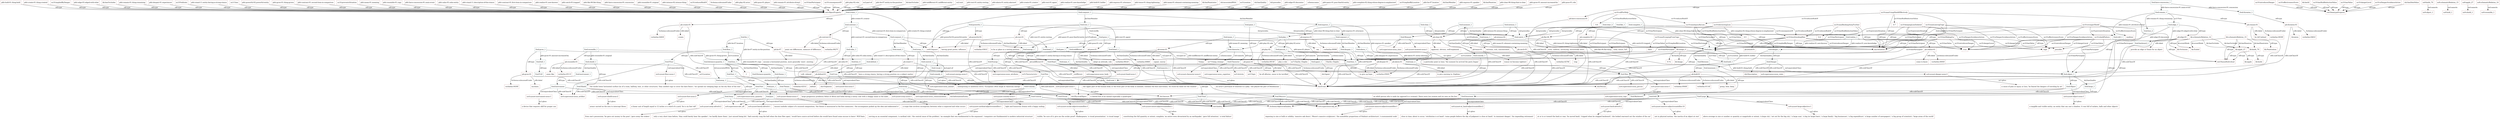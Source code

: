 digraph {
 charset="utf-8" 
"pblr:hold-01.thing-held" [label="pblr:hold-01.thing-held", shape=box, color="1.0 0.3 0.7"];
"owl:ObjectProperty" [label="owl:ObjectProperty", shape=box, color="1.0 0.3 0.7"];
"pblr:hold-01.thing-held" -> "owl:ObjectProperty" [label="rdf:type"];
"pb:grow-01" [label="pb:grow-01", shape=box, color="1.0 0.3 0.7"];
"increase," [label="increase,", shape=box, color="1.0 0.3 0.7"];
"pb:grow-01" -> "increase," [label="rdfs:label"];
"pblr:create-01.thing-created" [label="pblr:create-01.thing-created", shape=box, color="1.0 0.3 0.7"];
"owl:ObjectProperty" [label="owl:ObjectProperty", shape=box, color="1.0 0.3 0.7"];
"pblr:create-01.thing-created" -> "owl:ObjectProperty" [label="rdf:type"];
"ns10:impliedByDanger" [label="ns10:impliedByDanger", shape=box, color="1.0 0.3 0.7"];
"owl:ObjectProperty" [label="owl:ObjectProperty", shape=box, color="1.0 0.3 0.7"];
"ns10:impliedByDanger" -> "owl:ObjectProperty" [label="rdf:type"];
"pb:calm-03" [label="pb:calm-03", shape=box, color="1.0 0.3 0.7"];
"dul:Event" [label="dul:Event", shape=box, color="1.0 0.3 0.7"];
"pb:calm-03" -> "dul:Event" [label="rdfs:subClassOf"];
"fred:Man" [label="fred:Man", shape=box, color="0.5 0.3 0.5"];
"ns4:synset-man-noun-1" [label="ns4:synset-man-noun-1", shape=box, color="1.0 0.3 0.7"];
"fred:Man" -> "ns4:synset-man-noun-1" [label="owl:equivalentClass"];
"fred:catch_1" [label="fred:catch_1", shape=box, color="0.5 0.3 0.5"];
"fred:man_1" [label="fred:man_1", shape=box, color="0.5 0.3 0.5"];
"fred:catch_1" -> "fred:man_1" [label="pblr:catch-03.trapped"];
"pb:express-01" [label="pb:express-01", shape=box, color="1.0 0.3 0.7"];
"say" [label="say", shape=box, color="1.0 0.3 0.7"];
"pb:express-01" -> "say" [label="rdfs:label"];
"fred:lie_1" [label="fred:lie_1", shape=box, color="0.5 0.3 0.5"];
"fred:lion_1" [label="fred:lion_1", shape=box, color="0.5 0.3 0.5"];
"fred:lie_1" -> "fred:lion_1" [label="pblr:lie-07.entity-in-the-position"];
"ns10:manEscapingFromCage" [label="ns10:manEscapingFromCage", shape=box, color="1.0 0.3 0.7"];
"fred:man_1" [label="fred:man_1", shape=box, color="0.5 0.3 0.5"];
"ns10:manEscapingFromCage" -> "fred:man_1" [label="ns10:hasParticipant"];
"kh:schematicRelation_14" [label="kh:schematicRelation_14", shape=box, color="1.0 0.3 0.7"];
"kh:knife_70" [label="kh:knife_70", shape=box, color="1.0 0.3 0.7"];
"kh:schematicRelation_14" -> "kh:knife_70" [label="kh:hasOccludee"];
"kh:schematicRelation_15" [label="kh:schematicRelation_15", shape=box, color="1.0 0.3 0.7"];
"owl:NamedIndividual" [label="owl:NamedIndividual", shape=box, color="1.0 0.3 0.7"];
"kh:schematicRelation_15" -> "owl:NamedIndividual" [label="rdf:type"];
"fred:rest_1" [label="fred:rest_1", shape=box, color="0.5 0.3 0.5"];
"fred:pose_1" [label="fred:pose_1", shape=box, color="0.5 0.3 0.5"];
"fred:rest_1" -> "fred:pose_1" [label="fred:restBy"];
"ns10:strongerShield" [label="ns10:strongerShield", shape=box, color="1.0 0.3 0.7"];
"fred:object_1" [label="fred:object_1", shape=box, color="0.5 0.3 0.5"];
"ns10:strongerShield" -> "fred:object_1" [label="ns10:hasParticipant"];
"fred:Massive" [label="fred:Massive", shape=box, color="0.5 0.3 0.5"];
"ns4:synset-massive-adjectivesatellite-1" [label="ns4:synset-massive-adjectivesatellite-1", shape=box, color="1.0 0.3 0.7"];
"fred:Massive" -> "ns4:synset-massive-adjectivesatellite-1" [label="owl:equivalentClass"];
"fred:despair_1" [label="fred:despair_1", shape=box, color="0.5 0.3 0.5"];
"fred:man_2" [label="fred:man_2", shape=box, color="0.5 0.3 0.5"];
"fred:despair_1" -> "fred:man_2" [label="pblr:despair-01.experiencer"];
"fred:resemble_1" [label="fred:resemble_1", shape=box, color="0.5 0.3 0.5"];
"pb:resemble-01" [label="pb:resemble-01", shape=box, color="1.0 0.3 0.7"];
"fred:resemble_1" -> "pb:resemble-01" [label="rdf:type"];
"fred:Just" [label="fred:Just", shape=box, color="0.5 0.3 0.5"];
"dul:Quality" [label="dul:Quality", shape=box, color="1.0 0.3 0.7"];
"fred:Just" -> "dul:Quality" [label="rdfs:subClassOf"];
"fred:indifferent_1" [label="fred:indifferent_1", shape=box, color="0.5 0.3 0.5"];
"fred:total_1" [label="fred:total_1", shape=box, color="0.5 0.3 0.5"];
"fred:indifferent_1" -> "fred:total_1" [label="dul:hasQuality"];
"fred:hold_1" [label="fred:hold_1", shape=box, color="0.5 0.3 0.5"];
"pb:hold-01" [label="pb:hold-01", shape=box, color="1.0 0.3 0.7"];
"fred:hold_1" -> "pb:hold-01" [label="rdf:type"];
"ns10:strongerShield" [label="ns10:strongerShield", shape=box, color="1.0 0.3 0.7"];
"medium" [label="medium", shape=box, color="1.0 0.3 0.7"];
"ns10:strongerShield" -> "medium" [label="ns10:effectivenessScore"];
"pb:lie-07" [label="pb:lie-07", shape=box, color="1.0 0.3 0.7"];
"assume a horizontal position, more generally 'exist', existing" [label="assume a horizontal position, more generally 'exist', existing", shape=box, color="1.0 0.3 0.7"];
"pb:lie-07" -> "assume a horizontal position, more generally 'exist', existing" [label="rdfs:label"];
"fred:Irony" [label="fred:Irony", shape=box, color="0.5 0.3 0.5"];
"dul:InformationEntity" [label="dul:InformationEntity", shape=box, color="1.0 0.3 0.7"];
"fred:Irony" -> "dul:InformationEntity" [label="rdfs:subClassOf"];
"fred:powerful_1" [label="fred:powerful_1", shape=box, color="0.5 0.3 0.5"];
"pb:powerful-02" [label="pb:powerful-02", shape=box, color="1.0 0.3 0.7"];
"fred:powerful_1" -> "pb:powerful-02" [label="rdf:type"];
"pb:powerful-02" [label="pb:powerful-02", shape=box, color="1.0 0.3 0.7"];
"dul:Event" [label="dul:Event", shape=box, color="1.0 0.3 0.7"];
"pb:powerful-02" -> "dul:Event" [label="rdfs:subClassOf"];
"fred:Foot" [label="fred:Foot", shape=box, color="0.5 0.3 0.5"];
"ns4:supersense-noun_quantity" [label="ns4:supersense-noun_quantity", shape=box, color="1.0 0.3 0.7"];
"fred:Foot" -> "ns4:supersense-noun_quantity" [label="rdfs:subClassOf"];
"pb:intense-02" [label="pb:intense-02", shape=box, color="1.0 0.3 0.7"];
"extreme, rich, concentrated" [label="extreme, rich, concentrated", shape=box, color="1.0 0.3 0.7"];
"pb:intense-02" -> "extreme, rich, concentrated" [label="rdfs:label"];
"pb:stand-11" [label="pb:stand-11", shape=box, color="1.0 0.3 0.7"];
"dul:Event" [label="dul:Event", shape=box, color="1.0 0.3 0.7"];
"pb:stand-11" -> "dul:Event" [label="rdfs:subClassOf"];
"pblr:edge-03.edged-with-what" [label="pblr:edge-03.edged-with-what", shape=box, color="1.0 0.3 0.7"];
"owl:ObjectProperty" [label="owl:ObjectProperty", shape=box, color="1.0 0.3 0.7"];
"pblr:edge-03.edged-with-what" -> "owl:ObjectProperty" [label="rdf:type"];
"kh:hasOccludee" [label="kh:hasOccludee", shape=box, color="1.0 0.3 0.7"];
"owl:ObjectProperty" [label="owl:ObjectProperty", shape=box, color="1.0 0.3 0.7"];
"kh:hasOccludee" -> "owl:ObjectProperty" [label="rdf:type"];
"fred:Paw" [label="fred:Paw", shape=box, color="0.5 0.3 0.5"];
"dul:PhysicalObject" [label="dul:PhysicalObject", shape=box, color="1.0 0.3 0.7"];
"fred:Paw" -> "dul:PhysicalObject" [label="rdfs:subClassOf"];
"fred:backward_1" [label="fred:backward_1", shape=box, color="0.5 0.3 0.5"];
"fred:Backward" [label="fred:Backward", shape=box, color="0.5 0.3 0.5"];
"fred:backward_1" -> "fred:Backward" [label="rdf:type"];
"fred:man_2" [label="fred:man_2", shape=box, color="0.5 0.3 0.5"];
"fred:Man" [label="fred:Man", shape=box, color="0.5 0.3 0.5"];
"fred:man_2" -> "fred:Man" [label="rdf:type"];
"fred:Visual" [label="fred:Visual", shape=box, color="0.5 0.3 0.5"];
"fschema:AdjectivalQuality" [label="fschema:AdjectivalQuality", shape=box, color="1.0 0.3 0.7"];
"fred:Visual" -> "fschema:AdjectivalQuality" [label="rdfs:subClassOf"];
"pb:resemble-01" [label="pb:resemble-01", shape=box, color="1.0 0.3 0.7"];
"verbatlas:0511f" [label="verbatlas:0511f", shape=box, color="1.0 0.3 0.7"];
"pb:resemble-01" -> "verbatlas:0511f" [label="fschema:subsumedUnder"];
"pblr:remain-01.thing-remaining" [label="pblr:remain-01.thing-remaining", shape=box, color="1.0 0.3 0.7"];
"owl:ObjectProperty" [label="owl:ObjectProperty", shape=box, color="1.0 0.3 0.7"];
"pblr:remain-01.thing-remaining" -> "owl:ObjectProperty" [label="rdf:type"];
"fred:conjunct_3" [label="fred:conjunct_3", shape=box, color="0.5 0.3 0.5"];
"fred:stand_1" [label="fred:stand_1", shape=box, color="0.5 0.3 0.5"];
"fred:conjunct_3" -> "fred:stand_1" [label="dul:hasMember"];
"fred:Visual" [label="fred:Visual", shape=box, color="0.5 0.3 0.5"];
"dul:Quality" [label="dul:Quality", shape=box, color="1.0 0.3 0.7"];
"fred:Visual" -> "dul:Quality" [label="rdfs:subClassOf"];
"fred:rest_1" [label="fred:rest_1", shape=box, color="0.5 0.3 0.5"];
"pb:rest-01" [label="pb:rest-01", shape=box, color="1.0 0.3 0.7"];
"fred:rest_1" -> "pb:rest-01" [label="rdf:type"];
"fred:remain_1" [label="fred:remain_1", shape=box, color="0.5 0.3 0.5"];
"fred:lion_2" [label="fred:lion_2", shape=box, color="0.5 0.3 0.5"];
"fred:remain_1" -> "fred:lion_2" [label="pblr:remain-01.thing-remaining"];
"fred:Moment" [label="fred:Moment", shape=box, color="0.5 0.3 0.5"];
"ns4:synset-moment-noun-1" [label="ns4:synset-moment-noun-1", shape=box, color="1.0 0.3 0.7"];
"fred:Moment" -> "ns4:synset-moment-noun-1" [label="owl:equivalentClass"];
"fred:Man" [label="fred:Man", shape=box, color="0.5 0.3 0.5"];
"ns4:supersense-noun_person" [label="ns4:supersense-noun_person", shape=box, color="1.0 0.3 0.7"];
"fred:Man" -> "ns4:supersense-noun_person" [label="rdfs:subClassOf"];
"fred:mean_1" [label="fred:mean_1", shape=box, color="0.5 0.3 0.5"];
"fred:character_1" [label="fred:character_1", shape=box, color="0.5 0.3 0.5"];
"fred:mean_1" -> "fred:character_1" [label="pblr:mean-01.meaning"];
"ns10:lionWakingUp" [label="ns10:lionWakingUp", shape=box, color="1.0 0.3 0.7"];
"high" [label="high", shape=box, color="1.0 0.3 0.7"];
"ns10:lionWakingUp" -> "high" [label="ns10:dangerLevel"];
"pblr:despair-01.experiencer" [label="pblr:despair-01.experiencer", shape=box, color="1.0 0.3 0.7"];
"owl:ObjectProperty" [label="owl:ObjectProperty", shape=box, color="1.0 0.3 0.7"];
"pblr:despair-01.experiencer" -> "owl:ObjectProperty" [label="rdf:type"];
"fred:powerful_1" [label="fred:powerful_1", shape=box, color="0.5 0.3 0.5"];
"fred:catch_1" [label="fred:catch_1", shape=box, color="0.5 0.3 0.5"];
"fred:powerful_1" -> "fred:catch_1" [label="dul:precedes"];
"ns3:Predicate" [label="ns3:Predicate", shape=box, color="1.0 0.3 0.7"];
"owl:ObjectProperty" [label="owl:ObjectProperty", shape=box, color="1.0 0.3 0.7"];
"ns3:Predicate" -> "owl:ObjectProperty" [label="rdf:type"];
"pblr:stand-11.entity-having-a-strong-stance" [label="pblr:stand-11.entity-having-a-strong-stance", shape=box, color="1.0 0.3 0.7"];
"owl:ObjectProperty" [label="owl:ObjectProperty", shape=box, color="1.0 0.3 0.7"];
"pblr:stand-11.entity-having-a-strong-stance" -> "owl:ObjectProperty" [label="rdf:type"];
"fred:Shield" [label="fred:Shield", shape=box, color="0.5 0.3 0.5"];
"ns4:supersense-noun_artifact" [label="ns4:supersense-noun_artifact", shape=box, color="1.0 0.3 0.7"];
"fred:Shield" -> "ns4:supersense-noun_artifact" [label="rdfs:subClassOf"];
"fred:flat_1" [label="fred:flat_1", shape=box, color="0.5 0.3 0.5"];
"pb:flat-06" [label="pb:flat-06", shape=box, color="1.0 0.3 0.7"];
"fred:flat_1" -> "pb:flat-06" [label="rdf:type"];
"ns10:introducesDanger" [label="ns10:introducesDanger", shape=box, color="1.0 0.3 0.7"];
"owl:DatatypeProperty" [label="owl:DatatypeProperty", shape=box, color="1.0 0.3 0.7"];
"ns10:introducesDanger" -> "owl:DatatypeProperty" [label="rdf:type"];
"kh:schematicRelation_15" [label="kh:schematicRelation_15", shape=box, color="1.0 0.3 0.7"];
"kh:Ended" [label="kh:Ended", shape=box, color="1.0 0.3 0.7"];
"kh:schematicRelation_15" -> "kh:Ended" [label="kh:eventMode"];
"fred:object_1" [label="fred:object_1", shape=box, color="0.5 0.3 0.5"];
"fred:large_1" [label="fred:large_1", shape=box, color="0.5 0.3 0.5"];
"fred:object_1" -> "fred:large_1" [label="dul:hasQuality"];
"ns10:manUsingShieldEffectively" [label="ns10:manUsingShieldEffectively", shape=box, color="1.0 0.3 0.7"];
"0.7" [label="0.7", shape=box, color="1.0 0.3 0.7"];
"ns10:manUsingShieldEffectively" -> "0.7" [label="ns10:hasRiskReductionValue"];
"pb:rest-01" [label="pb:rest-01", shape=box, color="1.0 0.3 0.7"];
"to be or place in a resting position" [label="to be or place in a resting position", shape=box, color="1.0 0.3 0.7"];
"pb:rest-01" -> "to be or place in a resting position" [label="rdfs:label"];
"ns10:effectivenessScore" [label="ns10:effectivenessScore", shape=box, color="1.0 0.3 0.7"];
"owl:DatatypeProperty" [label="owl:DatatypeProperty", shape=box, color="1.0 0.3 0.7"];
"ns10:effectivenessScore" -> "owl:DatatypeProperty" [label="rdf:type"];
"ns3:Time" [label="ns3:Time", shape=box, color="1.0 0.3 0.7"];
"owl:ObjectProperty" [label="owl:ObjectProperty", shape=box, color="1.0 0.3 0.7"];
"ns3:Time" -> "owl:ObjectProperty" [label="rdf:type"];
"ns4:synset-head-noun-1" [label="ns4:synset-head-noun-1", shape=box, color="1.0 0.3 0.7"];
"the upper part of the human body or the front part of the body in animals; contains the face and brains; 'he stuck his head out the window'" [label="the upper part of the human body or the front part of the body in animals; contains the face and brains; 'he stuck his head out the window'", shape=box, color="1.0 0.3 0.7"];
"ns4:synset-head-noun-1" -> "the upper part of the human body or the front part of the body in animals; contains the face and brains; 'he stuck his head out the window'" [label="ns1:gloss"];
"fred:Imminent" [label="fred:Imminent", shape=box, color="0.5 0.3 0.5"];
"fschema:AdjectivalQuality" [label="fschema:AdjectivalQuality", shape=box, color="1.0 0.3 0.7"];
"fred:Imminent" -> "fschema:AdjectivalQuality" [label="rdfs:subClassOf"];
"ns4:synset-foot-noun-2" [label="ns4:synset-foot-noun-2", shape=box, color="1.0 0.3 0.7"];
"a linear unit of length equal to 12 inches or a third of a yard; 'he is six feet tall'" [label="a linear unit of length equal to 12 inches or a third of a yard; 'he is six feet tall'", shape=box, color="1.0 0.3 0.7"];
"ns4:synset-foot-noun-2" -> "a linear unit of length equal to 12 inches or a third of a yard; 'he is six feet tall'" [label="ns1:gloss"];
"fred:central_1" [label="fred:central_1", shape=box, color="0.5 0.3 0.5"];
"fred:comedy_2" [label="fred:comedy_2", shape=box, color="0.5 0.3 0.5"];
"fred:central_1" -> "fred:comedy_2" [label="ns2:part-of"];
"pb:flat-06" [label="pb:flat-06", shape=box, color="1.0 0.3 0.7"];
"even, uniform, unvarying, horizontally level" [label="even, uniform, unvarying, horizontally level", shape=box, color="1.0 0.3 0.7"];
"pb:flat-06" -> "even, uniform, unvarying, horizontally level" [label="rdfs:label"];
"pblr:powerful-02.powerful-entity" [label="pblr:powerful-02.powerful-entity", shape=box, color="1.0 0.3 0.7"];
"owl:ObjectProperty" [label="owl:ObjectProperty", shape=box, color="1.0 0.3 0.7"];
"pblr:powerful-02.powerful-entity" -> "owl:ObjectProperty" [label="rdf:type"];
"pblr:grow-01.thing-grown" [label="pblr:grow-01.thing-grown", shape=box, color="1.0 0.3 0.7"];
"owl:ObjectProperty" [label="owl:ObjectProperty", shape=box, color="1.0 0.3 0.7"];
"pblr:grow-01.thing-grown" -> "owl:ObjectProperty" [label="rdf:type"];
"pblr:contrast-01.second-item-in-comparison" [label="pblr:contrast-01.second-item-in-comparison", shape=box, color="1.0 0.3 0.7"];
"owl:ObjectProperty" [label="owl:ObjectProperty", shape=box, color="1.0 0.3 0.7"];
"pblr:contrast-01.second-item-in-comparison" -> "owl:ObjectProperty" [label="rdf:type"];
"ns10:preventsSituation" [label="ns10:preventsSituation", shape=box, color="1.0 0.3 0.7"];
"owl:ObjectProperty" [label="owl:ObjectProperty", shape=box, color="1.0 0.3 0.7"];
"ns10:preventsSituation" -> "owl:ObjectProperty" [label="rdf:type"];
"kh:image_0" [label="kh:image_0", shape=box, color="1.0 0.3 0.7"];
"9.72" [label="9.72", shape=box, color="1.0 0.3 0.7"];
"kh:image_0" -> "9.72" [label="kh:hasId"];
"ns10:lionWakingUp" [label="ns10:lionWakingUp", shape=box, color="1.0 0.3 0.7"];
"dul:Situation" [label="dul:Situation", shape=box, color="1.0 0.3 0.7"];
"ns10:lionWakingUp" -> "dul:Situation" [label="rdf:type"];
"fred:distance-quantity_1" [label="fred:distance-quantity_1", shape=box, color="0.5 0.3 0.5"];
"1" [label="1", shape=box, color="1.0 0.3 0.7"];
"fred:distance-quantity_1" -> "1" [label="dul:hasDataValue"];
"fred:Central" [label="fred:Central", shape=box, color="0.5 0.3 0.5"];
"dul:Quality" [label="dul:Quality", shape=box, color="1.0 0.3 0.7"];
"fred:Central" -> "dul:Quality" [label="rdfs:subClassOf"];
"pblr:mean-01.meaning" [label="pblr:mean-01.meaning", shape=box, color="1.0 0.3 0.7"];
"owl:ObjectProperty" [label="owl:ObjectProperty", shape=box, color="1.0 0.3 0.7"];
"pblr:mean-01.meaning" -> "owl:ObjectProperty" [label="rdf:type"];
"fred:head_1" [label="fred:head_1", shape=box, color="0.5 0.3 0.5"];
"fred:lion_3" [label="fred:lion_3", shape=box, color="0.5 0.3 0.5"];
"fred:head_1" -> "fred:lion_3" [label="ns2:part-of"];
"pb:create-01" [label="pb:create-01", shape=box, color="1.0 0.3 0.7"];
"verbatlas:0483f" [label="verbatlas:0483f", shape=box, color="1.0 0.3 0.7"];
"pb:create-01" -> "verbatlas:0483f" [label="fschema:subsumedUnder"];
"ns10:manBackingAwayFurther" [label="ns10:manBackingAwayFurther", shape=box, color="1.0 0.3 0.7"];
"ns10:lionAttackingMan" [label="ns10:lionAttackingMan", shape=box, color="1.0 0.3 0.7"];
"ns10:manBackingAwayFurther" -> "ns10:lionAttackingMan" [label="ns10:reducesRiskOf"];
"pb:remain-01" [label="pb:remain-01", shape=box, color="1.0 0.3 0.7"];
"verbatlas:0630f" [label="verbatlas:0630f", shape=box, color="1.0 0.3 0.7"];
"pb:remain-01" -> "verbatlas:0630f" [label="fschema:subsumedUnder"];
"fred:create_1" [label="fred:create_1", shape=box, color="0.5 0.3 0.5"];
"pb:create-01" [label="pb:create-01", shape=box, color="1.0 0.3 0.7"];
"fred:create_1" -> "pb:create-01" [label="rdf:type"];
"fred:Floor" [label="fred:Floor", shape=box, color="0.5 0.3 0.5"];
"ns4:synset-floor-noun-1" [label="ns4:synset-floor-noun-1", shape=box, color="1.0 0.3 0.7"];
"fred:Floor" -> "ns4:synset-floor-noun-1" [label="owl:equivalentClass"];
"pb:mean-01" [label="pb:mean-01", shape=box, color="1.0 0.3 0.7"];
"dul:Event" [label="dul:Event", shape=box, color="1.0 0.3 0.7"];
"pb:mean-01" -> "dul:Event" [label="rdfs:subClassOf"];
"kh:image_0" [label="kh:image_0", shape=box, color="1.0 0.3 0.7"];
"owl:NamedIndividual" [label="owl:NamedIndividual", shape=box, color="1.0 0.3 0.7"];
"kh:image_0" -> "owl:NamedIndividual" [label="rdf:type"];
"pblr:resemble-01.copy" [label="pblr:resemble-01.copy", shape=box, color="1.0 0.3 0.7"];
"owl:ObjectProperty" [label="owl:ObjectProperty", shape=box, color="1.0 0.3 0.7"];
"pblr:resemble-01.copy" -> "owl:ObjectProperty" [label="rdf:type"];
"ns10:manUsingShieldEffectively" [label="ns10:manUsingShieldEffectively", shape=box, color="1.0 0.3 0.7"];
"fred:object_1" [label="fred:object_1", shape=box, color="0.5 0.3 0.5"];
"ns10:manUsingShieldEffectively" -> "fred:object_1" [label="ns10:hasParticipant"];
"kh:hasId" [label="kh:hasId", shape=box, color="1.0 0.3 0.7"];
"owl:DatatypeProperty" [label="owl:DatatypeProperty", shape=box, color="1.0 0.3 0.7"];
"kh:hasId" -> "owl:DatatypeProperty" [label="rdf:type"];
"pb:play-02" [label="pb:play-02", shape=box, color="1.0 0.3 0.7"];
"verbatlas:0014f" [label="verbatlas:0014f", shape=box, color="1.0 0.3 0.7"];
"pb:play-02" -> "verbatlas:0014f" [label="fschema:subsumedUnder"];
"fred:object_1" [label="fred:object_1", shape=box, color="0.5 0.3 0.5"];
"fred:Object" [label="fred:Object", shape=box, color="0.5 0.3 0.5"];
"fred:object_1" -> "fred:Object" [label="rdf:type"];
"pb:alarm-01" [label="pb:alarm-01", shape=box, color="1.0 0.3 0.7"];
"verbatlas:0582f" [label="verbatlas:0582f", shape=box, color="1.0 0.3 0.7"];
"pb:alarm-01" -> "verbatlas:0582f" [label="fschema:subsumedUnder"];
"fred:flat_1" [label="fred:flat_1", shape=box, color="0.5 0.3 0.5"];
"fred:catch_1" [label="fred:catch_1", shape=box, color="0.5 0.3 0.5"];
"fred:flat_1" -> "fred:catch_1" [label="dul:precedes"];
"fred:Object" [label="fred:Object", shape=box, color="0.5 0.3 0.5"];
"dul:PhysicalObject" [label="dul:PhysicalObject", shape=box, color="1.0 0.3 0.7"];
"fred:Object" -> "dul:PhysicalObject" [label="rdfs:subClassOf"];
"ns4:synset-barely-adverb-1" [label="ns4:synset-barely-adverb-1", shape=box, color="1.0 0.3 0.7"];
"only a very short time before; 'they could barely hear the speaker'; 'we hardly knew them'; 'just missed being hit'; 'had scarcely rung the bell when the door flew open'; 'would have scarce arrived before she would have found some excuse to leave'- W.B.Yeats" [label="only a very short time before; 'they could barely hear the speaker'; 'we hardly knew them'; 'just missed being hit'; 'had scarcely rung the bell when the door flew open'; 'would have scarce arrived before she would have found some excuse to leave'- W.B.Yeats", shape=box, color="1.0 0.3 0.7"];
"ns4:synset-barely-adverb-1" -> "only a very short time before; 'they could barely hear the speaker'; 'we hardly knew them'; 'just missed being hit'; 'had scarcely rung the bell when the door flew open'; 'would have scarce arrived before she would have found some excuse to leave'- W.B.Yeats" [label="ns1:gloss"];
"ns10:manInjuryByLion" [label="ns10:manInjuryByLion", shape=box, color="1.0 0.3 0.7"];
"fred:man_1" [label="fred:man_1", shape=box, color="0.5 0.3 0.5"];
"ns10:manInjuryByLion" -> "fred:man_1" [label="ns10:hasParticipant"];
"fred:head_1" [label="fred:head_1", shape=box, color="0.5 0.3 0.5"];
"fred:massive_1" [label="fred:massive_1", shape=box, color="0.5 0.3 0.5"];
"fred:head_1" -> "fred:massive_1" [label="dul:hasQuality"];
"ns10:strongerShield" [label="ns10:strongerShield", shape=box, color="1.0 0.3 0.7"];
"dul:Situation" [label="dul:Situation", shape=box, color="1.0 0.3 0.7"];
"ns10:strongerShield" -> "dul:Situation" [label="rdf:type"];
"ns10:hasRiskReductionValue" [label="ns10:hasRiskReductionValue", shape=box, color="1.0 0.3 0.7"];
"owl:DatatypeProperty" [label="owl:DatatypeProperty", shape=box, color="1.0 0.3 0.7"];
"ns10:hasRiskReductionValue" -> "owl:DatatypeProperty" [label="rdf:type"];
"fred:stand_1" [label="fred:stand_1", shape=box, color="0.5 0.3 0.5"];
"fred:defend_1" [label="fred:defend_1", shape=box, color="0.5 0.3 0.5"];
"fred:stand_1" -> "fred:defend_1" [label="pblr:stand-11.description-of-the-stance"];
"fred:total_1" [label="fred:total_1", shape=box, color="0.5 0.3 0.5"];
"fred:Total" [label="fred:Total", shape=box, color="0.5 0.3 0.5"];
"fred:total_1" -> "fred:Total" [label="rdf:type"];
"fred:express_1" [label="fred:express_1", shape=box, color="0.5 0.3 0.5"];
"fred:man_2" [label="fred:man_2", shape=box, color="0.5 0.3 0.5"];
"fred:express_1" -> "fred:man_2" [label="pblr:express-01.speaker"];
"fred:Still" [label="fred:Still", shape=box, color="0.5 0.3 0.5"];
"dul:Quality" [label="dul:Quality", shape=box, color="1.0 0.3 0.7"];
"fred:Still" -> "dul:Quality" [label="rdfs:subClassOf"];
"fred:Character" [label="fred:Character", shape=box, color="0.5 0.3 0.5"];
"ns5:Topic" [label="ns5:Topic", shape=box, color="1.0 0.3 0.7"];
"fred:Character" -> "ns5:Topic" [label="rdfs:subClassOf"];
"ns10:callForHelp" [label="ns10:callForHelp", shape=box, color="1.0 0.3 0.7"];
"fred:man_1" [label="fred:man_1", shape=box, color="0.5 0.3 0.5"];
"ns10:callForHelp" -> "fred:man_1" [label="ns10:hasParticipant"];
"fred:Man" [label="fred:Man", shape=box, color="0.5 0.3 0.5"];
"dul:Person" [label="dul:Person", shape=box, color="1.0 0.3 0.7"];
"fred:Man" -> "dul:Person" [label="rdfs:subClassOf"];
"fred:Theme" [label="fred:Theme", shape=box, color="0.5 0.3 0.5"];
"ns4:supersense-noun_communication" [label="ns4:supersense-noun_communication", shape=box, color="1.0 0.3 0.7"];
"fred:Theme" -> "ns4:supersense-noun_communication" [label="rdfs:subClassOf"];
"ns10:distractingLion" [label="ns10:distractingLion", shape=box, color="1.0 0.3 0.7"];
"0.5" [label="0.5", shape=box, color="1.0 0.3 0.7"];
"ns10:distractingLion" -> "0.5" [label="ns10:hasRiskReductionValue"];
"pblr:have-concession-91.main-event" [label="pblr:have-concession-91.main-event", shape=box, color="1.0 0.3 0.7"];
"owl:ObjectProperty" [label="owl:ObjectProperty", shape=box, color="1.0 0.3 0.7"];
"pblr:have-concession-91.main-event" -> "owl:ObjectProperty" [label="rdf:type"];
"fred:man_3" [label="fred:man_3", shape=box, color="0.5 0.3 0.5"];
"fred:Man" [label="fred:Man", shape=box, color="0.5 0.3 0.5"];
"fred:man_3" -> "fred:Man" [label="rdf:type"];
"ns10:keepingLionSedated" [label="ns10:keepingLionSedated", shape=box, color="1.0 0.3 0.7"];
"ns10:lionWakingUp" [label="ns10:lionWakingUp", shape=box, color="1.0 0.3 0.7"];
"ns10:keepingLionSedated" -> "ns10:lionWakingUp" [label="ns10:preventsSituation"];
"fred:panic_1" [label="fred:panic_1", shape=box, color="0.5 0.3 0.5"];
"fred:catch_1" [label="fred:catch_1", shape=box, color="0.5 0.3 0.5"];
"fred:panic_1" -> "fred:catch_1" [label="dul:precedes"];
"fred:head_1" [label="fred:head_1", shape=box, color="0.5 0.3 0.5"];
"fred:Head" [label="fred:Head", shape=box, color="0.5 0.3 0.5"];
"fred:head_1" -> "fred:Head" [label="rdf:type"];
"ns10:distractingLion" [label="ns10:distractingLion", shape=box, color="1.0 0.3 0.7"];
"fred:lion_3" [label="fred:lion_3", shape=box, color="0.5 0.3 0.5"];
"ns10:distractingLion" -> "fred:lion_3" [label="ns10:hasParticipant"];
"pb:express-01" [label="pb:express-01", shape=box, color="1.0 0.3 0.7"];
"verbatlas:0009f" [label="verbatlas:0009f", shape=box, color="1.0 0.3 0.7"];
"pb:express-01" -> "verbatlas:0009f" [label="fschema:subsumedUnder"];
"pb:realize-01" [label="pb:realize-01", shape=box, color="1.0 0.3 0.7"];
"come to know" [label="come to know", shape=box, color="1.0 0.3 0.7"];
"pb:realize-01" -> "come to know" [label="rdfs:label"];
"pb:hold-01" [label="pb:hold-01", shape=box, color="1.0 0.3 0.7"];
"grasp, bear, keep" [label="grasp, bear, keep", shape=box, color="1.0 0.3 0.7"];
"pb:hold-01" -> "grasp, bear, keep" [label="rdfs:label"];
"fred:mean_1" [label="fred:mean_1", shape=box, color="0.5 0.3 0.5"];
"pb:mean-01" [label="pb:mean-01", shape=box, color="1.0 0.3 0.7"];
"fred:mean_1" -> "pb:mean-01" [label="rdf:type"];
"fred:calm_1" [label="fred:calm_1", shape=box, color="0.5 0.3 0.5"];
"fred:lion_4" [label="fred:lion_4", shape=box, color="0.5 0.3 0.5"];
"fred:calm_1" -> "fred:lion_4" [label="pblr:calm-03.calm-entity"];
"fred:paw_1" [label="fred:paw_1", shape=box, color="0.5 0.3 0.5"];
"fred:lion_3" [label="fred:lion_3", shape=box, color="0.5 0.3 0.5"];
"fred:paw_1" -> "fred:lion_3" [label="ns2:part-of"];
"fred:Still" [label="fred:Still", shape=box, color="0.5 0.3 0.5"];
"ns4:synset-inactive-adjectivesatellite-10" [label="ns4:synset-inactive-adjectivesatellite-10", shape=box, color="1.0 0.3 0.7"];
"fred:Still" -> "ns4:synset-inactive-adjectivesatellite-10" [label="owl:equivalentClass"];
"fred:create_1" [label="fred:create_1", shape=box, color="0.5 0.3 0.5"];
"fred:contrast_1" [label="fred:contrast_1", shape=box, color="0.5 0.3 0.5"];
"fred:create_1" -> "fred:contrast_1" [label="pblr:create-01.creator"];
"ns4:synset-man-noun-1" [label="ns4:synset-man-noun-1", shape=box, color="1.0 0.3 0.7"];
"an adult person who is male (as opposed to a woman); 'there were two women and six men on the bus'" [label="an adult person who is male (as opposed to a woman); 'there were two women and six men on the bus'", shape=box, color="1.0 0.3 0.7"];
"ns4:synset-man-noun-1" -> "an adult person who is male (as opposed to a woman); 'there were two women and six men on the bus'" [label="ns1:gloss"];
"fred:central_1" [label="fred:central_1", shape=box, color="0.5 0.3 0.5"];
"fred:Central" [label="fred:Central", shape=box, color="0.5 0.3 0.5"];
"fred:central_1" -> "fred:Central" [label="rdf:type"];
"ns4:synset-irony-noun-3" [label="ns4:synset-irony-noun-3", shape=box, color="1.0 0.3 0.7"];
"a trope that involves incongruity between what is expected and what occurs" [label="a trope that involves incongruity between what is expected and what occurs", shape=box, color="1.0 0.3 0.7"];
"ns4:synset-irony-noun-3" -> "a trope that involves incongruity between what is expected and what occurs" [label="ns1:gloss"];
"pblr:calm-03.calm-entity" [label="pblr:calm-03.calm-entity", shape=box, color="1.0 0.3 0.7"];
"owl:ObjectProperty" [label="owl:ObjectProperty", shape=box, color="1.0 0.3 0.7"];
"pblr:calm-03.calm-entity" -> "owl:ObjectProperty" [label="rdf:type"];
"ns10:manLeavingCage" [label="ns10:manLeavingCage", shape=box, color="1.0 0.3 0.7"];
"fred:man_1" [label="fred:man_1", shape=box, color="0.5 0.3 0.5"];
"ns10:manLeavingCage" -> "fred:man_1" [label="ns10:hasParticipant"];
"fred:have-concession_1" [label="fred:have-concession_1", shape=box, color="0.5 0.3 0.5"];
"pb:have-concession-91" [label="pb:have-concession-91", shape=box, color="1.0 0.3 0.7"];
"fred:have-concession_1" -> "pb:have-concession-91" [label="rdf:type"];
"fred:hold_1" [label="fred:hold_1", shape=box, color="0.5 0.3 0.5"];
"fred:man_1" [label="fred:man_1", shape=box, color="0.5 0.3 0.5"];
"fred:hold_1" -> "fred:man_1" [label="ns3:Location"];
"fred:conjunct_3" [label="fred:conjunct_3", shape=box, color="0.5 0.3 0.5"];
"fred:energy_1" [label="fred:energy_1", shape=box, color="0.5 0.3 0.5"];
"fred:conjunct_3" -> "fred:energy_1" [label="dul:hasMember"];
"pblr:stand-11.description-of-the-stance" [label="pblr:stand-11.description-of-the-stance", shape=box, color="1.0 0.3 0.7"];
"owl:ObjectProperty" [label="owl:ObjectProperty", shape=box, color="1.0 0.3 0.7"];
"pblr:stand-11.description-of-the-stance" -> "owl:ObjectProperty" [label="rdf:type"];
"ns10:manInjuryByLion" [label="ns10:manInjuryByLion", shape=box, color="1.0 0.3 0.7"];
"dul:Situation" [label="dul:Situation", shape=box, color="1.0 0.3 0.7"];
"ns10:manInjuryByLion" -> "dul:Situation" [label="rdf:type"];
"fred:Paw" [label="fred:Paw", shape=box, color="0.5 0.3 0.5"];
"ns4:supersense-noun_animal" [label="ns4:supersense-noun_animal", shape=box, color="1.0 0.3 0.7"];
"fred:Paw" -> "ns4:supersense-noun_animal" [label="rdfs:subClassOf"];
"pb:panic-01" [label="pb:panic-01", shape=box, color="1.0 0.3 0.7"];
"be all afluster, cause to be terrified" [label="be all afluster, cause to be terrified", shape=box, color="1.0 0.3 0.7"];
"pb:panic-01" -> "be all afluster, cause to be terrified" [label="rdfs:label"];
"fred:Instrument" [label="fred:Instrument", shape=box, color="0.5 0.3 0.5"];
"dul:PhysicalObject" [label="dul:PhysicalObject", shape=box, color="1.0 0.3 0.7"];
"fred:Instrument" -> "dul:PhysicalObject" [label="rdfs:subClassOf"];
"pblr:contrast-01.first-item-in-comparison" [label="pblr:contrast-01.first-item-in-comparison", shape=box, color="1.0 0.3 0.7"];
"owl:ObjectProperty" [label="owl:ObjectProperty", shape=box, color="1.0 0.3 0.7"];
"pblr:contrast-01.first-item-in-comparison" -> "owl:ObjectProperty" [label="rdf:type"];
"fred:play_1" [label="fred:play_1", shape=box, color="0.5 0.3 0.5"];
"fred:person_1" [label="fred:person_1", shape=box, color="0.5 0.3 0.5"];
"fred:play_1" -> "fred:person_1" [label="pblr:play-02.actor"];
"fred:conjunct_3" [label="fred:conjunct_3", shape=box, color="0.5 0.3 0.5"];
"ns6:Conjunct" [label="ns6:Conjunct", shape=box, color="1.0 0.3 0.7"];
"fred:conjunct_3" -> "ns6:Conjunct" [label="rdf:type"];
"ns10:callForHelp" [label="ns10:callForHelp", shape=box, color="1.0 0.3 0.7"];
"dul:Situation" [label="dul:Situation", shape=box, color="1.0 0.3 0.7"];
"ns10:callForHelp" -> "dul:Situation" [label="rdf:type"];
"fred:Energy" [label="fred:Energy", shape=box, color="0.5 0.3 0.5"];
"ns5:Characteristic" [label="ns5:Characteristic", shape=box, color="1.0 0.3 0.7"];
"fred:Energy" -> "ns5:Characteristic" [label="rdfs:subClassOf"];
"pb:play-02" [label="pb:play-02", shape=box, color="1.0 0.3 0.7"];
"play a role" [label="play a role", shape=box, color="1.0 0.3 0.7"];
"pb:play-02" -> "play a role" [label="rdfs:label"];
"fred:realize_1" [label="fred:realize_1", shape=box, color="0.5 0.3 0.5"];
"fred:man_1" [label="fred:man_1", shape=box, color="0.5 0.3 0.5"];
"fred:realize_1" -> "fred:man_1" [label="pblr:realize-01.new-knower"];
"pblr:realize-01.new-knower" [label="pblr:realize-01.new-knower", shape=box, color="1.0 0.3 0.7"];
"owl:ObjectProperty" [label="owl:ObjectProperty", shape=box, color="1.0 0.3 0.7"];
"pblr:realize-01.new-knower" -> "owl:ObjectProperty" [label="rdf:type"];
"fred:express_1" [label="fred:express_1", shape=box, color="0.5 0.3 0.5"];
"pb:express-01" [label="pb:express-01", shape=box, color="1.0 0.3 0.7"];
"fred:express_1" -> "pb:express-01" [label="rdf:type"];
"fred:clear_2" [label="fred:clear_2", shape=box, color="0.5 0.3 0.5"];
"fred:realize_1" [label="fred:realize_1", shape=box, color="0.5 0.3 0.5"];
"fred:clear_2" -> "fred:realize_1" [label="pblr:clear-06.thing-that-is-clear"];
"fred:Energy" [label="fred:Energy", shape=box, color="0.5 0.3 0.5"];
"ns4:synset-energy-noun-3" [label="ns4:synset-energy-noun-3", shape=box, color="1.0 0.3 0.7"];
"fred:Energy" -> "ns4:synset-energy-noun-3" [label="owl:equivalentClass"];
"ns10:lionAttackingMan" [label="ns10:lionAttackingMan", shape=box, color="1.0 0.3 0.7"];
"pb:attack-01" [label="pb:attack-01", shape=box, color="1.0 0.3 0.7"];
"ns10:lionAttackingMan" -> "pb:attack-01" [label="rdfs:subClassOf"];
"pb:resemble-01" [label="pb:resemble-01", shape=box, color="1.0 0.3 0.7"];
"seem like" [label="seem like", shape=box, color="1.0 0.3 0.7"];
"pb:resemble-01" -> "seem like" [label="rdfs:label"];
"fred:lion_1" [label="fred:lion_1", shape=box, color="0.5 0.3 0.5"];
"fred:Lion" [label="fred:Lion", shape=box, color="0.5 0.3 0.5"];
"fred:lion_1" -> "fred:Lion" [label="rdf:type"];
"pb:pose-01" [label="pb:pose-01", shape=box, color="1.0 0.3 0.7"];
"dul:Event" [label="dul:Event", shape=box, color="1.0 0.3 0.7"];
"pb:pose-01" -> "dul:Event" [label="rdfs:subClassOf"];
"fred:irony_1" [label="fred:irony_1", shape=box, color="0.5 0.3 0.5"];
"fred:Irony" [label="fred:Irony", shape=box, color="0.5 0.3 0.5"];
"fred:irony_1" -> "fred:Irony" [label="rdf:type"];
"ns4:synset-ocular-adjectivesatellite-3" [label="ns4:synset-ocular-adjectivesatellite-3", shape=box, color="1.0 0.3 0.7"];
"visible; 'be sure of it; give me the ocular proof'- Shakespeare; 'a visual presentation'; 'a visual image'" [label="visible; 'be sure of it; give me the ocular proof'- Shakespeare; 'a visual presentation'; 'a visual image'", shape=box, color="1.0 0.3 0.7"];
"ns4:synset-ocular-adjectivesatellite-3" -> "visible; 'be sure of it; give me the ocular proof'- Shakespeare; 'a visual presentation'; 'a visual image'" [label="ns1:gloss"];
"ns4:synset-entire-adjectivesatellite-1" [label="ns4:synset-entire-adjectivesatellite-1", shape=box, color="1.0 0.3 0.7"];
"constituting the full quantity or extent; complete; 'an entire town devastated by an earthquake'; 'gave full attention'; 'a total failure'" [label="constituting the full quantity or extent; complete; 'an entire town devastated by an earthquake'; 'gave full attention'; 'a total failure'", shape=box, color="1.0 0.3 0.7"];
"ns4:synset-entire-adjectivesatellite-1" -> "constituting the full quantity or extent; complete; 'an entire town devastated by an earthquake'; 'gave full attention'; 'a total failure'" [label="ns1:gloss"];
"ns10:manInjuryByLion" [label="ns10:manInjuryByLion", shape=box, color="1.0 0.3 0.7"];
"fred:lion_3" [label="fred:lion_3", shape=box, color="0.5 0.3 0.5"];
"ns10:manInjuryByLion" -> "fred:lion_3" [label="ns10:hasParticipant"];
"pblr:catch-03.trapped" [label="pblr:catch-03.trapped", shape=box, color="1.0 0.3 0.7"];
"owl:ObjectProperty" [label="owl:ObjectProperty", shape=box, color="1.0 0.3 0.7"];
"pblr:catch-03.trapped" -> "owl:ObjectProperty" [label="rdf:type"];
"fred:foot_1" [label="fred:foot_1", shape=box, color="0.5 0.3 0.5"];
"fred:just_1" [label="fred:just_1", shape=box, color="0.5 0.3 0.5"];
"fred:foot_1" -> "fred:just_1" [label="dul:hasQuality"];
"pb:lie-07" [label="pb:lie-07", shape=box, color="1.0 0.3 0.7"];
"dul:Event" [label="dul:Event", shape=box, color="1.0 0.3 0.7"];
"pb:lie-07" -> "dul:Event" [label="rdfs:subClassOf"];
"fred:Comedy" [label="fred:Comedy", shape=box, color="0.5 0.3 0.5"];
"ns4:supersense-noun_communication" [label="ns4:supersense-noun_communication", shape=box, color="1.0 0.3 0.7"];
"fred:Comedy" -> "ns4:supersense-noun_communication" [label="rdfs:subClassOf"];
"fred:character_1" [label="fred:character_1", shape=box, color="0.5 0.3 0.5"];
"fred:Character" [label="fred:Character", shape=box, color="0.5 0.3 0.5"];
"fred:character_1" -> "fred:Character" [label="rdf:type"];
"fred:resemble_1" [label="fred:resemble_1", shape=box, color="0.5 0.3 0.5"];
"fred:object_1" [label="fred:object_1", shape=box, color="0.5 0.3 0.5"];
"fred:resemble_1" -> "fred:object_1" [label="pblr:resemble-01.copy"];
"fred:Head" [label="fred:Head", shape=box, color="0.5 0.3 0.5"];
"dul:PhysicalObject" [label="dul:PhysicalObject", shape=box, color="1.0 0.3 0.7"];
"fred:Head" -> "dul:PhysicalObject" [label="rdfs:subClassOf"];
"ns10:manUsingShieldEffectively" [label="ns10:manUsingShieldEffectively", shape=box, color="1.0 0.3 0.7"];
"dul:Situation" [label="dul:Situation", shape=box, color="1.0 0.3 0.7"];
"ns10:manUsingShieldEffectively" -> "dul:Situation" [label="rdf:type"];
"fred:indifferent_1" [label="fred:indifferent_1", shape=box, color="0.5 0.3 0.5"];
"fred:lion_3" [label="fred:lion_3", shape=box, color="0.5 0.3 0.5"];
"fred:indifferent_1" -> "fred:lion_3" [label="pblr:indifferent-01.indifferent-entity"];
"fred:resemble_1" [label="fred:resemble_1", shape=box, color="0.5 0.3 0.5"];
"fred:shield_1" [label="fred:shield_1", shape=box, color="0.5 0.3 0.5"];
"fred:resemble_1" -> "fred:shield_1" [label="pblr:resemble-01.original"];
"fred:Character" [label="fred:Character", shape=box, color="0.5 0.3 0.5"];
"ns4:supersense-noun_cognition" [label="ns4:supersense-noun_cognition", shape=box, color="1.0 0.3 0.7"];
"fred:Character" -> "ns4:supersense-noun_cognition" [label="rdfs:subClassOf"];
"pblr:flat-06.flat-thing" [label="pblr:flat-06.flat-thing", shape=box, color="1.0 0.3 0.7"];
"owl:ObjectProperty" [label="owl:ObjectProperty", shape=box, color="1.0 0.3 0.7"];
"pblr:flat-06.flat-thing" -> "owl:ObjectProperty" [label="rdf:type"];
"fred:rest_1" [label="fred:rest_1", shape=box, color="0.5 0.3 0.5"];
"fred:paw_1" [label="fred:paw_1", shape=box, color="0.5 0.3 0.5"];
"fred:rest_1" -> "fred:paw_1" [label="ns3:Predicate"];
"fred:head_2" [label="fred:head_2", shape=box, color="0.5 0.3 0.5"];
"fred:lion_3" [label="fred:lion_3", shape=box, color="0.5 0.3 0.5"];
"fred:head_2" -> "fred:lion_3" [label="ns2:part-of"];
"pb:realize-01" [label="pb:realize-01", shape=box, color="1.0 0.3 0.7"];
"dul:Event" [label="dul:Event", shape=box, color="1.0 0.3 0.7"];
"pb:realize-01" -> "dul:Event" [label="rdfs:subClassOf"];
"pblr:have-concession-91.concession" [label="pblr:have-concession-91.concession", shape=box, color="1.0 0.3 0.7"];
"owl:ObjectProperty" [label="owl:ObjectProperty", shape=box, color="1.0 0.3 0.7"];
"pblr:have-concession-91.concession" -> "owl:ObjectProperty" [label="rdf:type"];
"fred:Danger" [label="fred:Danger", shape=box, color="0.5 0.3 0.5"];
"ns4:synset-danger-noun-3" [label="ns4:synset-danger-noun-3", shape=box, color="1.0 0.3 0.7"];
"fred:Danger" -> "ns4:synset-danger-noun-3" [label="owl:equivalentClass"];
"pb:despair-01" [label="pb:despair-01", shape=box, color="1.0 0.3 0.7"];
"verbatlas:0582f" [label="verbatlas:0582f", shape=box, color="1.0 0.3 0.7"];
"pb:despair-01" -> "verbatlas:0582f" [label="fschema:subsumedUnder"];
"pblr:resemble-01.original" [label="pblr:resemble-01.original", shape=box, color="1.0 0.3 0.7"];
"owl:ObjectProperty" [label="owl:ObjectProperty", shape=box, color="1.0 0.3 0.7"];
"pblr:resemble-01.original" -> "owl:ObjectProperty" [label="rdf:type"];
"pb:powerful-02" [label="pb:powerful-02", shape=box, color="1.0 0.3 0.7"];
"having great power, influence" [label="having great power, influence", shape=box, color="1.0 0.3 0.7"];
"pb:powerful-02" -> "having great power, influence" [label="rdfs:label"];
"fred:clear_1" [label="fred:clear_1", shape=box, color="0.5 0.3 0.5"];
"fred:catch_1" [label="fred:catch_1", shape=box, color="0.5 0.3 0.5"];
"fred:clear_1" -> "fred:catch_1" [label="dul:precedes"];
"pblr:intense-02.intense-thing" [label="pblr:intense-02.intense-thing", shape=box, color="1.0 0.3 0.7"];
"owl:ObjectProperty" [label="owl:ObjectProperty", shape=box, color="1.0 0.3 0.7"];
"pblr:intense-02.intense-thing" -> "owl:ObjectProperty" [label="rdf:type"];
"fred:realize_1" [label="fred:realize_1", shape=box, color="0.5 0.3 0.5"];
"pb:realize-01" [label="pb:realize-01", shape=box, color="1.0 0.3 0.7"];
"fred:realize_1" -> "pb:realize-01" [label="rdf:type"];
"fred:edge_1" [label="fred:edge_1", shape=box, color="0.5 0.3 0.5"];
"fred:backward_1" [label="fred:backward_1", shape=box, color="0.5 0.3 0.5"];
"fred:edge_1" -> "fred:backward_1" [label="pblr:edge-03.edged-with-what"];
"pb:flat-06" [label="pb:flat-06", shape=box, color="1.0 0.3 0.7"];
"dul:Event" [label="dul:Event", shape=box, color="1.0 0.3 0.7"];
"pb:flat-06" -> "dul:Event" [label="rdfs:subClassOf"];
"ns10:lionWakingUp" [label="ns10:lionWakingUp", shape=box, color="1.0 0.3 0.7"];
"true" [label="true", shape=box, color="1.0 0.3 0.7"];
"ns10:lionWakingUp" -> "true" [label="ns10:introducesDanger"];
"ns10:manInjuryByLion" [label="ns10:manInjuryByLion", shape=box, color="1.0 0.3 0.7"];
"true" [label="true", shape=box, color="1.0 0.3 0.7"];
"ns10:manInjuryByLion" -> "true" [label="ns10:hasValue"];
"fred:Instrument" [label="fred:Instrument", shape=box, color="0.5 0.3 0.5"];
"ns4:supersense-noun_artifact" [label="ns4:supersense-noun_artifact", shape=box, color="1.0 0.3 0.7"];
"fred:Instrument" -> "ns4:supersense-noun_artifact" [label="rdfs:subClassOf"];
"ns10:manEscapingFromCage" [label="ns10:manEscapingFromCage", shape=box, color="1.0 0.3 0.7"];
"false" [label="false", shape=box, color="1.0 0.3 0.7"];
"ns10:manEscapingFromCage" -> "false" [label="ns10:hasValue"];
"fred:Danger" [label="fred:Danger", shape=box, color="0.5 0.3 0.5"];
"dul:Description" [label="dul:Description", shape=box, color="1.0 0.3 0.7"];
"fred:Danger" -> "dul:Description" [label="rdfs:subClassOf"];
"pb:threaten-01" [label="pb:threaten-01", shape=box, color="1.0 0.3 0.7"];
"dul:Event" [label="dul:Event", shape=box, color="1.0 0.3 0.7"];
"pb:threaten-01" -> "dul:Event" [label="rdfs:subClassOf"];
"fred:head_2" [label="fred:head_2", shape=box, color="0.5 0.3 0.5"];
"fred:Head" [label="fred:Head", shape=box, color="0.5 0.3 0.5"];
"fred:head_2" -> "fred:Head" [label="rdf:type"];
"fred:realize_1" [label="fred:realize_1", shape=box, color="0.5 0.3 0.5"];
"fred:danger_1" [label="fred:danger_1", shape=box, color="0.5 0.3 0.5"];
"fred:realize_1" -> "fred:danger_1" [label="pblr:realize-01.new-knowledge"];
"fred:Irony" [label="fred:Irony", shape=box, color="0.5 0.3 0.5"];
"ns4:supersense-noun_communication" [label="ns4:supersense-noun_communication", shape=box, color="1.0 0.3 0.7"];
"fred:Irony" -> "ns4:supersense-noun_communication" [label="rdfs:subClassOf"];
"fred:catch_1" [label="fred:catch_1", shape=box, color="0.5 0.3 0.5"];
"pb:catch-03" [label="pb:catch-03", shape=box, color="1.0 0.3 0.7"];
"fred:catch_1" -> "pb:catch-03" [label="rdf:type"];
"ns10:reducesRiskOf" [label="ns10:reducesRiskOf", shape=box, color="1.0 0.3 0.7"];
"owl:ObjectProperty" [label="owl:ObjectProperty", shape=box, color="1.0 0.3 0.7"];
"ns10:reducesRiskOf" -> "owl:ObjectProperty" [label="rdf:type"];
"pb:threaten-01" [label="pb:threaten-01", shape=box, color="1.0 0.3 0.7"];
"threaten" [label="threaten", shape=box, color="1.0 0.3 0.7"];
"pb:threaten-01" -> "threaten" [label="rdfs:label"];
"fschema:subsumedUnder" [label="fschema:subsumedUnder", shape=box, color="1.0 0.3 0.7"];
"owl:ObjectProperty" [label="owl:ObjectProperty", shape=box, color="1.0 0.3 0.7"];
"fschema:subsumedUnder" -> "owl:ObjectProperty" [label="rdf:type"];
"ns4:synset-back-adverb-2" [label="ns4:synset-back-adverb-2", shape=box, color="1.0 0.3 0.7"];
"at or to or toward the back or rear; 'he moved back'; 'tripped when he stepped backward'; 'she looked rearward out the window of the car'" [label="at or to or toward the back or rear; 'he moved back'; 'tripped when he stepped backward'; 'she looked rearward out the window of the car'", shape=box, color="1.0 0.3 0.7"];
"ns4:synset-back-adverb-2" -> "at or to or toward the back or rear; 'he moved back'; 'tripped when he stepped backward'; 'she looked rearward out the window of the car'" [label="ns1:gloss"];
"fred:threaten_1" [label="fred:threaten_1", shape=box, color="0.5 0.3 0.5"];
"pb:threaten-01" [label="pb:threaten-01", shape=box, color="1.0 0.3 0.7"];
"fred:threaten_1" -> "pb:threaten-01" [label="rdf:type"];
"ns10:lionAttackingMan" [label="ns10:lionAttackingMan", shape=box, color="1.0 0.3 0.7"];
"fred:danger_1" [label="fred:danger_1", shape=box, color="0.5 0.3 0.5"];
"ns10:lionAttackingMan" -> "fred:danger_1" [label="ns10:impliedByDanger"];
"fred:stand_1" [label="fred:stand_1", shape=box, color="0.5 0.3 0.5"];
"pb:stand-11" [label="pb:stand-11", shape=box, color="1.0 0.3 0.7"];
"fred:stand_1" -> "pb:stand-11" [label="rdf:type"];
"pb:tense-01" [label="pb:tense-01", shape=box, color="1.0 0.3 0.7"];
"(cause to) become tight(er)" [label="(cause to) become tight(er)", shape=box, color="1.0 0.3 0.7"];
"pb:tense-01" -> "(cause to) become tight(er)" [label="rdfs:label"];
"fred:Massive" [label="fred:Massive", shape=box, color="0.5 0.3 0.5"];
"dul:Quality" [label="dul:Quality", shape=box, color="1.0 0.3 0.7"];
"fred:Massive" -> "dul:Quality" [label="rdfs:subClassOf"];
"fred:Shield" [label="fred:Shield", shape=box, color="0.5 0.3 0.5"];
"dul:PhysicalObject" [label="dul:PhysicalObject", shape=box, color="1.0 0.3 0.7"];
"fred:Shield" -> "dul:PhysicalObject" [label="rdfs:subClassOf"];
"kh:schematicRelation_14" [label="kh:schematicRelation_14", shape=box, color="1.0 0.3 0.7"];
"owl:NamedIndividual" [label="owl:NamedIndividual", shape=box, color="1.0 0.3 0.7"];
"kh:schematicRelation_14" -> "owl:NamedIndividual" [label="rdf:type"];
"ns10:manEscapingFromCage" [label="ns10:manEscapingFromCage", shape=box, color="1.0 0.3 0.7"];
"kh:image_0" [label="kh:image_0", shape=box, color="1.0 0.3 0.7"];
"ns10:manEscapingFromCage" -> "kh:image_0" [label="ns10:impliedByLocation"];
"fred:conjunct_1" [label="fred:conjunct_1", shape=box, color="0.5 0.3 0.5"];
"ns6:Conjunct" [label="ns6:Conjunct", shape=box, color="1.0 0.3 0.7"];
"fred:conjunct_1" -> "ns6:Conjunct" [label="rdf:type"];
"pb:create-01" [label="pb:create-01", shape=box, color="1.0 0.3 0.7"];
"create" [label="create", shape=box, color="1.0 0.3 0.7"];
"pb:create-01" -> "create" [label="rdfs:label"];
"pb:alarm-01" [label="pb:alarm-01", shape=box, color="1.0 0.3 0.7"];
"to give warning to, frighten" [label="to give warning to, frighten", shape=box, color="1.0 0.3 0.7"];
"pb:alarm-01" -> "to give warning to, frighten" [label="rdfs:label"];
"fred:Floor" [label="fred:Floor", shape=box, color="0.5 0.3 0.5"];
"ns5:Location" [label="ns5:Location", shape=box, color="1.0 0.3 0.7"];
"fred:Floor" -> "ns5:Location" [label="rdfs:subClassOf"];
"fred:person_1" [label="fred:person_1", shape=box, color="0.5 0.3 0.5"];
"ns7:Charlie_Chaplin" [label="ns7:Charlie_Chaplin", shape=box, color="1.0 0.3 0.7"];
"fred:person_1" -> "ns7:Charlie_Chaplin" [label="owl:sameAs"];
"pblr:play-02.actor" [label="pblr:play-02.actor", shape=box, color="1.0 0.3 0.7"];
"owl:ObjectProperty" [label="owl:ObjectProperty", shape=box, color="1.0 0.3 0.7"];
"pblr:play-02.actor" -> "owl:ObjectProperty" [label="rdf:type"];
"pb:rest-01" [label="pb:rest-01", shape=box, color="1.0 0.3 0.7"];
"dul:Event" [label="dul:Event", shape=box, color="1.0 0.3 0.7"];
"pb:rest-01" -> "dul:Event" [label="rdfs:subClassOf"];
"fred:instrument_1" [label="fred:instrument_1", shape=box, color="0.5 0.3 0.5"];
"fred:Instrument" [label="fred:Instrument", shape=box, color="0.5 0.3 0.5"];
"fred:instrument_1" -> "fred:Instrument" [label="rdf:type"];
"fred:Irony" [label="fred:Irony", shape=box, color="0.5 0.3 0.5"];
"ns4:synset-irony-noun-3" [label="ns4:synset-irony-noun-3", shape=box, color="1.0 0.3 0.7"];
"fred:Irony" -> "ns4:synset-irony-noun-3" [label="owl:equivalentClass"];
"ns4:synset-theme-noun-3" [label="ns4:synset-theme-noun-3", shape=box, color="1.0 0.3 0.7"];
"(music) melodic subject of a musical composition; 'the theme is announced in the first measures'; 'the accompanist picked up the idea and elaborated it'" [label="(music) melodic subject of a musical composition; 'the theme is announced in the first measures'; 'the accompanist picked up the idea and elaborated it'", shape=box, color="1.0 0.3 0.7"];
"ns4:synset-theme-noun-3" -> "(music) melodic subject of a musical composition; 'the theme is announced in the first measures'; 'the accompanist picked up the idea and elaborated it'" [label="ns1:gloss"];
"fred:conjunct_2" [label="fred:conjunct_2", shape=box, color="0.5 0.3 0.5"];
"fred:alarm_1" [label="fred:alarm_1", shape=box, color="0.5 0.3 0.5"];
"fred:conjunct_2" -> "fred:alarm_1" [label="dul:hasMember"];
"fred:tense_1" [label="fred:tense_1", shape=box, color="0.5 0.3 0.5"];
"fred:comedy_1" [label="fred:comedy_1", shape=box, color="0.5 0.3 0.5"];
"fred:tense_1" -> "fred:comedy_1" [label="dul:hasQuality"];
"kh:schematicRelation_14" [label="kh:schematicRelation_14", shape=box, color="1.0 0.3 0.7"];
"kh:apple_27" [label="kh:apple_27", shape=box, color="1.0 0.3 0.7"];
"kh:schematicRelation_14" -> "kh:apple_27" [label="kh:hasOccluder"];
"pb:catch-03" [label="pb:catch-03", shape=box, color="1.0 0.3 0.7"];
"verbatlas:0276f" [label="verbatlas:0276f", shape=box, color="1.0 0.3 0.7"];
"pb:catch-03" -> "verbatlas:0276f" [label="fschema:subsumedUnder"];
"pblr:pose-01.player" [label="pblr:pose-01.player", shape=box, color="1.0 0.3 0.7"];
"owl:ObjectProperty" [label="owl:ObjectProperty", shape=box, color="1.0 0.3 0.7"];
"pblr:pose-01.player" -> "owl:ObjectProperty" [label="rdf:type"];
"pb:clear-06" [label="pb:clear-06", shape=box, color="1.0 0.3 0.7"];
"apparent, obvious, well-explained, " [label="apparent, obvious, well-explained, ", shape=box, color="1.0 0.3 0.7"];
"pb:clear-06" -> "apparent, obvious, well-explained, " [label="rdfs:label"];
"ns4:synset-comedy-noun-1" [label="ns4:synset-comedy-noun-1", shape=box, color="1.0 0.3 0.7"];
"light and humorous drama with a happy ending" [label="light and humorous drama with a happy ending", shape=box, color="1.0 0.3 0.7"];
"ns4:synset-comedy-noun-1" -> "light and humorous drama with a happy ending" [label="ns1:gloss"];
"fred:irony_1" [label="fred:irony_1", shape=box, color="0.5 0.3 0.5"];
"fred:central_1" [label="fred:central_1", shape=box, color="0.5 0.3 0.5"];
"fred:irony_1" -> "fred:central_1" [label="dul:hasQuality"];
"ns10:hasValue" [label="ns10:hasValue", shape=box, color="1.0 0.3 0.7"];
"owl:DatatypeProperty" [label="owl:DatatypeProperty", shape=box, color="1.0 0.3 0.7"];
"ns10:hasValue" -> "owl:DatatypeProperty" [label="rdf:type"];
"fred:Floor" [label="fred:Floor", shape=box, color="0.5 0.3 0.5"];
"ns4:supersense-noun_artifact" [label="ns4:supersense-noun_artifact", shape=box, color="1.0 0.3 0.7"];
"fred:Floor" -> "ns4:supersense-noun_artifact" [label="rdfs:subClassOf"];
"fred:Energy" [label="fred:Energy", shape=box, color="0.5 0.3 0.5"];
"ns4:supersense-noun_attribute" [label="ns4:supersense-noun_attribute", shape=box, color="1.0 0.3 0.7"];
"fred:Energy" -> "ns4:supersense-noun_attribute" [label="rdfs:subClassOf"];
"ns10:callForHelp" [label="ns10:callForHelp", shape=box, color="1.0 0.3 0.7"];
"ns10:manInjuryByLion" [label="ns10:manInjuryByLion", shape=box, color="1.0 0.3 0.7"];
"ns10:callForHelp" -> "ns10:manInjuryByLion" [label="ns10:reducesRiskOf"];
"kh:schematicRelation_15" [label="kh:schematicRelation_15", shape=box, color="1.0 0.3 0.7"];
"kh:knife_70" [label="kh:knife_70", shape=box, color="1.0 0.3 0.7"];
"kh:schematicRelation_15" -> "kh:knife_70" [label="kh:hasPenetrator"];
"ns4:synset-at_hand-adjectivesatellite-2" [label="ns4:synset-at_hand-adjectivesatellite-2", shape=box, color="1.0 0.3 0.7"];
"close in time; about to occur; 'retribution is at hand'; 'some people believe the day of judgment is close at hand'; 'in imminent danger'; 'his impending retirement'" [label="close in time; about to occur; 'retribution is at hand'; 'some people believe the day of judgment is close at hand'; 'in imminent danger'; 'his impending retirement'", shape=box, color="1.0 0.3 0.7"];
"ns4:synset-at_hand-adjectivesatellite-2" -> "close in time; about to occur; 'retribution is at hand'; 'some people believe the day of judgment is close at hand'; 'in imminent danger'; 'his impending retirement'" [label="ns1:gloss"];
"fred:comedy_2" [label="fred:comedy_2", shape=box, color="0.5 0.3 0.5"];
"fred:Comedy" [label="fred:Comedy", shape=box, color="0.5 0.3 0.5"];
"fred:comedy_2" -> "fred:Comedy" [label="rdf:type"];
"ns10:lionAttackingMan" [label="ns10:lionAttackingMan", shape=box, color="1.0 0.3 0.7"];
"fred:lion_3" [label="fred:lion_3", shape=box, color="0.5 0.3 0.5"];
"ns10:lionAttackingMan" -> "fred:lion_3" [label="ns10:hasParticipant"];
"fred:Instrument" [label="fred:Instrument", shape=box, color="0.5 0.3 0.5"];
"ns4:synset-instrument-noun-1" [label="ns4:synset-instrument-noun-1", shape=box, color="1.0 0.3 0.7"];
"fred:Instrument" -> "ns4:synset-instrument-noun-1" [label="owl:equivalentClass"];
"pb:grow-01" [label="pb:grow-01", shape=box, color="1.0 0.3 0.7"];
"dul:Event" [label="dul:Event", shape=box, color="1.0 0.3 0.7"];
"pb:grow-01" -> "dul:Event" [label="rdfs:subClassOf"];
"fred:Object" [label="fred:Object", shape=box, color="0.5 0.3 0.5"];
"ns4:supersense-noun_tops" [label="ns4:supersense-noun_tops", shape=box, color="1.0 0.3 0.7"];
"fred:Object" -> "ns4:supersense-noun_tops" [label="rdfs:subClassOf"];
"fred:man_1" [label="fred:man_1", shape=box, color="0.5 0.3 0.5"];
"fred:hold_1" [label="fred:hold_1", shape=box, color="0.5 0.3 0.5"];
"fred:man_1" -> "fred:hold_1" [label="ns3:Time"];
"pb:hold-01" [label="pb:hold-01", shape=box, color="1.0 0.3 0.7"];
"verbatlas:0040f" [label="verbatlas:0040f", shape=box, color="1.0 0.3 0.7"];
"pb:hold-01" -> "verbatlas:0040f" [label="fschema:subsumedUnder"];
"ns4:synset-massive-adjectivesatellite-1" [label="ns4:synset-massive-adjectivesatellite-1", shape=box, color="1.0 0.3 0.7"];
"imposing in size or bulk or solidity; 'massive oak doors'; 'Moore's massive sculptures'; 'the monolithic proportions of Stalinist architecture'; 'a monumental scale'" [label="imposing in size or bulk or solidity; 'massive oak doors'; 'Moore's massive sculptures'; 'the monolithic proportions of Stalinist architecture'; 'a monumental scale'", shape=box, color="1.0 0.3 0.7"];
"ns4:synset-massive-adjectivesatellite-1" -> "imposing in size or bulk or solidity; 'massive oak doors'; 'Moore's massive sculptures'; 'the monolithic proportions of Stalinist architecture'; 'a monumental scale'" [label="ns1:gloss"];
"pblr:remain-01.attribute-of-arg1" [label="pblr:remain-01.attribute-of-arg1", shape=box, color="1.0 0.3 0.7"];
"owl:ObjectProperty" [label="owl:ObjectProperty", shape=box, color="1.0 0.3 0.7"];
"pblr:remain-01.attribute-of-arg1" -> "owl:ObjectProperty" [label="rdf:type"];
"ns10:hasParticipant" [label="ns10:hasParticipant", shape=box, color="1.0 0.3 0.7"];
"owl:ObjectProperty" [label="owl:ObjectProperty", shape=box, color="1.0 0.3 0.7"];
"ns10:hasParticipant" -> "owl:ObjectProperty" [label="rdf:type"];
"fred:Theme" [label="fred:Theme", shape=box, color="0.5 0.3 0.5"];
"ns4:synset-theme-noun-3" [label="ns4:synset-theme-noun-3", shape=box, color="1.0 0.3 0.7"];
"fred:Theme" -> "ns4:synset-theme-noun-3" [label="owl:equivalentClass"];
"ns10:consequenceOf" [label="ns10:consequenceOf", shape=box, color="1.0 0.3 0.7"];
"owl:ObjectProperty" [label="owl:ObjectProperty", shape=box, color="1.0 0.3 0.7"];
"ns10:consequenceOf" -> "owl:ObjectProperty" [label="rdf:type"];
"fred:Foot" [label="fred:Foot", shape=box, color="0.5 0.3 0.5"];
"ns4:synset-foot-noun-2" [label="ns4:synset-foot-noun-2", shape=box, color="1.0 0.3 0.7"];
"fred:Foot" -> "ns4:synset-foot-noun-2" [label="owl:equivalentClass"];
"ns4:synset-cardinal-adjectivesatellite-1" [label="ns4:synset-cardinal-adjectivesatellite-1", shape=box, color="1.0 0.3 0.7"];
"serving as an essential component; 'a cardinal rule'; 'the central cause of the problem'; 'an example that was fundamental to the argument'; 'computers are fundamental to modern industrial structure'" [label="serving as an essential component; 'a cardinal rule'; 'the central cause of the problem'; 'an example that was fundamental to the argument'; 'computers are fundamental to modern industrial structure'", shape=box, color="1.0 0.3 0.7"];
"ns4:synset-cardinal-adjectivesatellite-1" -> "serving as an essential component; 'a cardinal rule'; 'the central cause of the problem'; 'an example that was fundamental to the argument'; 'computers are fundamental to modern industrial structure'" [label="ns1:gloss"];
"fred:panic_1" [label="fred:panic_1", shape=box, color="0.5 0.3 0.5"];
"pb:panic-01" [label="pb:panic-01", shape=box, color="1.0 0.3 0.7"];
"fred:panic_1" -> "pb:panic-01" [label="rdf:type"];
"fred:complete_1" [label="fred:complete_1", shape=box, color="0.5 0.3 0.5"];
"fred:still_1" [label="fred:still_1", shape=box, color="0.5 0.3 0.5"];
"fred:complete_1" -> "fred:still_1" [label="pblr:complete-02.thing-whose-degree-is-emphasized"];
"ns4:synset-shield-noun-2" [label="ns4:synset-shield-noun-2", shape=box, color="1.0 0.3 0.7"];
"armor carried on the arm to intercept blows" [label="armor carried on the arm to intercept blows", shape=box, color="1.0 0.3 0.7"];
"ns4:synset-shield-noun-2" -> "armor carried on the arm to intercept blows" [label="ns1:gloss"];
"ns8:knife_70" [label="ns8:knife_70", shape=box, color="1.0 0.3 0.7"];
"ns9:object_1" [label="ns9:object_1", shape=box, color="1.0 0.3 0.7"];
"ns8:knife_70" -> "ns9:object_1" [label="owl:sameAs"];
"fred:Head" [label="fred:Head", shape=box, color="0.5 0.3 0.5"];
"ns4:supersense-noun_body" [label="ns4:supersense-noun_body", shape=box, color="1.0 0.3 0.7"];
"fred:Head" -> "ns4:supersense-noun_body" [label="rdfs:subClassOf"];
"ns4:synset-character-noun-4" [label="ns4:synset-character-noun-4", shape=box, color="1.0 0.3 0.7"];
"an actor's portrayal of someone in a play; 'she played the part of Desdemona'" [label="an actor's portrayal of someone in a play; 'she played the part of Desdemona'", shape=box, color="1.0 0.3 0.7"];
"ns4:synset-character-noun-4" -> "an actor's portrayal of someone in a play; 'she played the part of Desdemona'" [label="ns1:gloss"];
"pblr:play-02.role" [label="pblr:play-02.role", shape=box, color="1.0 0.3 0.7"];
"owl:ObjectProperty" [label="owl:ObjectProperty", shape=box, color="1.0 0.3 0.7"];
"pblr:play-02.role" -> "owl:ObjectProperty" [label="rdf:type"];
"ns10:manUsingShieldEffectively" [label="ns10:manUsingShieldEffectively", shape=box, color="1.0 0.3 0.7"];
"ns10:manInjuryByLion" [label="ns10:manInjuryByLion", shape=box, color="1.0 0.3 0.7"];
"ns10:manUsingShieldEffectively" -> "ns10:manInjuryByLion" [label="ns10:reducesRiskOf"];
"fred:intense_1" [label="fred:intense_1", shape=box, color="0.5 0.3 0.5"];
"fred:tense_1" [label="fred:tense_1", shape=box, color="0.5 0.3 0.5"];
"fred:intense_1" -> "fred:tense_1" [label="pblr:intense-02.intense-thing"];
"fred:floor_1" [label="fred:floor_1", shape=box, color="0.5 0.3 0.5"];
"fred:Floor" [label="fred:Floor", shape=box, color="0.5 0.3 0.5"];
"fred:floor_1" -> "fred:Floor" [label="rdf:type"];
"fred:distance-quantity_1" [label="fred:distance-quantity_1", shape=box, color="0.5 0.3 0.5"];
"fred:foot_1" [label="fred:foot_1", shape=box, color="0.5 0.3 0.5"];
"fred:distance-quantity_1" -> "fred:foot_1" [label="ns2:unit"];
"fred:panic_1" [label="fred:panic_1", shape=box, color="0.5 0.3 0.5"];
"fred:energy_1" [label="fred:energy_1", shape=box, color="0.5 0.3 0.5"];
"fred:panic_1" -> "fred:energy_1" [label="pblr:panic-01.poor-fearful-entity"];
"ns2:part-of" [label="ns2:part-of", shape=box, color="1.0 0.3 0.7"];
"owl:ObjectProperty" [label="owl:ObjectProperty", shape=box, color="1.0 0.3 0.7"];
"ns2:part-of" -> "owl:ObjectProperty" [label="rdf:type"];
"fred:hold_1" [label="fred:hold_1", shape=box, color="0.5 0.3 0.5"];
"fred:object_1" [label="fred:object_1", shape=box, color="0.5 0.3 0.5"];
"fred:hold_1" -> "fred:object_1" [label="pblr:hold-01.thing-held"];
"fred:man_1" [label="fred:man_1", shape=box, color="0.5 0.3 0.5"];
"fred:moment_1" [label="fred:moment_1", shape=box, color="0.5 0.3 0.5"];
"fred:man_1" -> "fred:moment_1" [label="ns3:Predicate"];
"fred:lion_4" [label="fred:lion_4", shape=box, color="0.5 0.3 0.5"];
"fred:Lion" [label="fred:Lion", shape=box, color="0.5 0.3 0.5"];
"fred:lion_4" -> "fred:Lion" [label="rdf:type"];
"fred:full_1" [label="fred:full_1", shape=box, color="0.5 0.3 0.5"];
"fred:Full" [label="fred:Full", shape=box, color="0.5 0.3 0.5"];
"fred:full_1" -> "fred:Full" [label="rdf:type"];
"pb:hold-01" [label="pb:hold-01", shape=box, color="1.0 0.3 0.7"];
"dul:Event" [label="dul:Event", shape=box, color="1.0 0.3 0.7"];
"pb:hold-01" -> "dul:Event" [label="rdfs:subClassOf"];
"fred:grow_1" [label="fred:grow_1", shape=box, color="0.5 0.3 0.5"];
"fred:lion_1" [label="fred:lion_1", shape=box, color="0.5 0.3 0.5"];
"fred:grow_1" -> "fred:lion_1" [label="pblr:grow-01.thing-grown"];
"pb:defend-01" [label="pb:defend-01", shape=box, color="1.0 0.3 0.7"];
"defend" [label="defend", shape=box, color="1.0 0.3 0.7"];
"pb:defend-01" -> "defend" [label="rdfs:label"];
"fred:despair_1" [label="fred:despair_1", shape=box, color="0.5 0.3 0.5"];
"pb:despair-01" [label="pb:despair-01", shape=box, color="1.0 0.3 0.7"];
"fred:despair_1" -> "pb:despair-01" [label="rdf:type"];
"fred:away_1" [label="fred:away_1", shape=box, color="0.5 0.3 0.5"];
"fred:Away" [label="fred:Away", shape=box, color="0.5 0.3 0.5"];
"fred:away_1" -> "fred:Away" [label="rdf:type"];
"fred:edge_1" [label="fred:edge_1", shape=box, color="0.5 0.3 0.5"];
"fred:realize_1" [label="fred:realize_1", shape=box, color="0.5 0.3 0.5"];
"fred:edge_1" -> "fred:realize_1" [label="fred:edgeBy"];
"pb:stand-11" [label="pb:stand-11", shape=box, color="1.0 0.3 0.7"];
"have a strong stance, having a strong position on a subject matter" [label="have a strong stance, having a strong position on a subject matter", shape=box, color="1.0 0.3 0.7"];
"pb:stand-11" -> "have a strong stance, having a strong position on a subject matter" [label="rdfs:label"];
"pblr:lie-07.entity-in-the-position" [label="pblr:lie-07.entity-in-the-position", shape=box, color="1.0 0.3 0.7"];
"owl:ObjectProperty" [label="owl:ObjectProperty", shape=box, color="1.0 0.3 0.7"];
"pblr:lie-07.entity-in-the-position" -> "owl:ObjectProperty" [label="rdf:type"];
"ns10:manUsingShieldEffectively" [label="ns10:manUsingShieldEffectively", shape=box, color="1.0 0.3 0.7"];
"fred:man_1" [label="fred:man_1", shape=box, color="0.5 0.3 0.5"];
"ns10:manUsingShieldEffectively" -> "fred:man_1" [label="ns10:hasParticipant"];
"kh:hasOccluder" [label="kh:hasOccluder", shape=box, color="1.0 0.3 0.7"];
"owl:ObjectProperty" [label="owl:ObjectProperty", shape=box, color="1.0 0.3 0.7"];
"kh:hasOccluder" -> "owl:ObjectProperty" [label="rdf:type"];
"pb:indifferent-01" [label="pb:indifferent-01", shape=box, color="1.0 0.3 0.7"];
"dul:Event" [label="dul:Event", shape=box, color="1.0 0.3 0.7"];
"pb:indifferent-01" -> "dul:Event" [label="rdfs:subClassOf"];
"fred:distance-quantity_1" [label="fred:distance-quantity_1", shape=box, color="0.5 0.3 0.5"];
"fred:Distance-quantity" [label="fred:Distance-quantity", shape=box, color="0.5 0.3 0.5"];
"fred:distance-quantity_1" -> "fred:Distance-quantity" [label="rdf:type"];
"pb:defend-01" [label="pb:defend-01", shape=box, color="1.0 0.3 0.7"];
"dul:Event" [label="dul:Event", shape=box, color="1.0 0.3 0.7"];
"pb:defend-01" -> "dul:Event" [label="rdfs:subClassOf"];
"fred:Massive" [label="fred:Massive", shape=box, color="0.5 0.3 0.5"];
"ns4:supersense-adj_all" [label="ns4:supersense-adj_all", shape=box, color="1.0 0.3 0.7"];
"fred:Massive" -> "ns4:supersense-adj_all" [label="rdfs:subClassOf"];
"fred:Away" [label="fred:Away", shape=box, color="0.5 0.3 0.5"];
"dul:Quality" [label="dul:Quality", shape=box, color="1.0 0.3 0.7"];
"fred:Away" -> "dul:Quality" [label="rdfs:subClassOf"];
"fred:imminent_1" [label="fred:imminent_1", shape=box, color="0.5 0.3 0.5"];
"fred:Imminent" [label="fred:Imminent", shape=box, color="0.5 0.3 0.5"];
"fred:imminent_1" -> "fred:Imminent" [label="rdf:type"];
"fred:Large" [label="fred:Large", shape=box, color="0.5 0.3 0.5"];
"dul:Quality" [label="dul:Quality", shape=box, color="1.0 0.3 0.7"];
"fred:Large" -> "dul:Quality" [label="rdfs:subClassOf"];
"kh:image_0" [label="kh:image_0", shape=box, color="1.0 0.3 0.7"];
"kh:Image" [label="kh:Image", shape=box, color="1.0 0.3 0.7"];
"kh:image_0" -> "kh:Image" [label="rdf:type"];
"fred:rest_1" [label="fred:rest_1", shape=box, color="0.5 0.3 0.5"];
"fred:head_1" [label="fred:head_1", shape=box, color="0.5 0.3 0.5"];
"fred:rest_1" -> "fred:head_1" [label="pblr:rest-01.agent"];
"fred:contrast_1" [label="fred:contrast_1", shape=box, color="0.5 0.3 0.5"];
"pb:contrast-01" [label="pb:contrast-01", shape=box, color="1.0 0.3 0.7"];
"fred:contrast_1" -> "pb:contrast-01" [label="rdf:type"];
"ns4:synset-object-noun-1" [label="ns4:synset-object-noun-1", shape=box, color="1.0 0.3 0.7"];
"a tangible and visible entity; an entity that can cast a shadow; 'it was full of rackets, balls and other objects'" [label="a tangible and visible entity; an entity that can cast a shadow; 'it was full of rackets, balls and other objects'", shape=box, color="1.0 0.3 0.7"];
"ns4:synset-object-noun-1" -> "a tangible and visible entity; an entity that can cast a shadow; 'it was full of rackets, balls and other objects'" [label="ns1:gloss"];
"fred:Lion" [label="fred:Lion", shape=box, color="0.5 0.3 0.5"];
"ns4:supersense-noun_animal" [label="ns4:supersense-noun_animal", shape=box, color="1.0 0.3 0.7"];
"fred:Lion" -> "ns4:supersense-noun_animal" [label="rdfs:subClassOf"];
"ns10:keepingLionSedated" [label="ns10:keepingLionSedated", shape=box, color="1.0 0.3 0.7"];
"dul:Situation" [label="dul:Situation", shape=box, color="1.0 0.3 0.7"];
"ns10:keepingLionSedated" -> "dul:Situation" [label="rdf:type"];
"pb:mean-01" [label="pb:mean-01", shape=box, color="1.0 0.3 0.7"];
"verbatlas:0080f" [label="verbatlas:0080f", shape=box, color="1.0 0.3 0.7"];
"pb:mean-01" -> "verbatlas:0080f" [label="fschema:subsumedUnder"];
"pblr:indifferent-01.indifferent-entity" [label="pblr:indifferent-01.indifferent-entity", shape=box, color="1.0 0.3 0.7"];
"owl:ObjectProperty" [label="owl:ObjectProperty", shape=box, color="1.0 0.3 0.7"];
"pblr:indifferent-01.indifferent-entity" -> "owl:ObjectProperty" [label="rdf:type"];
"ns2:unit" [label="ns2:unit", shape=box, color="1.0 0.3 0.7"];
"owl:ObjectProperty" [label="owl:ObjectProperty", shape=box, color="1.0 0.3 0.7"];
"ns2:unit" -> "owl:ObjectProperty" [label="rdf:type"];
"fred:alarm_1" [label="fred:alarm_1", shape=box, color="0.5 0.3 0.5"];
"pb:alarm-01" [label="pb:alarm-01", shape=box, color="1.0 0.3 0.7"];
"fred:alarm_1" -> "pb:alarm-01" [label="rdf:type"];
"fred:man_1" [label="fred:man_1", shape=box, color="0.5 0.3 0.5"];
"fred:Between" [label="fred:Between", shape=box, color="0.5 0.3 0.5"];
"fred:man_1" -> "fred:Between" [label="dul:hasQuality"];
"pblr:rest-01.entity-resting" [label="pblr:rest-01.entity-resting", shape=box, color="1.0 0.3 0.7"];
"owl:ObjectProperty" [label="owl:ObjectProperty", shape=box, color="1.0 0.3 0.7"];
"pblr:rest-01.entity-resting" -> "owl:ObjectProperty" [label="rdf:type"];
"pb:create-01" [label="pb:create-01", shape=box, color="1.0 0.3 0.7"];
"dul:Event" [label="dul:Event", shape=box, color="1.0 0.3 0.7"];
"pb:create-01" -> "dul:Event" [label="rdfs:subClassOf"];
"pb:resemble-01" [label="pb:resemble-01", shape=box, color="1.0 0.3 0.7"];
"dul:Event" [label="dul:Event", shape=box, color="1.0 0.3 0.7"];
"pb:resemble-01" -> "dul:Event" [label="rdfs:subClassOf"];
"pblr:alarm-01.entity-alarmed" [label="pblr:alarm-01.entity-alarmed", shape=box, color="1.0 0.3 0.7"];
"owl:ObjectProperty" [label="owl:ObjectProperty", shape=box, color="1.0 0.3 0.7"];
"pblr:alarm-01.entity-alarmed" -> "owl:ObjectProperty" [label="rdf:type"];
"ns10:manInjuryByLion" [label="ns10:manInjuryByLion", shape=box, color="1.0 0.3 0.7"];
"ns10:lionAttackingMan" [label="ns10:lionAttackingMan", shape=box, color="1.0 0.3 0.7"];
"ns10:manInjuryByLion" -> "ns10:lionAttackingMan" [label="ns10:consequenceOf"];
"pb:calm-03" [label="pb:calm-03", shape=box, color="1.0 0.3 0.7"];
"still, relaxed" [label="still, relaxed", shape=box, color="1.0 0.3 0.7"];
"pb:calm-03" -> "still, relaxed" [label="rdfs:label"];
"ns4:synset-large-adjective-1" [label="ns4:synset-large-adjective-1", shape=box, color="1.0 0.3 0.7"];
"above average in size or number or quantity or magnitude or extent; 'a large city'; 'set out for the big city'; 'a large sum'; 'a big (or large) barn'; 'a large family'; 'big businesses'; 'a big expenditure'; 'a large number of newspapers'; 'a big group of scientists'; 'large areas of the world'" [label="above average in size or number or quantity or magnitude or extent; 'a large city'; 'set out for the big city'; 'a large sum'; 'a big (or large) barn'; 'a large family'; 'big businesses'; 'a big expenditure'; 'a large number of newspapers'; 'a big group of scientists'; 'large areas of the world'", shape=box, color="1.0 0.3 0.7"];
"ns4:synset-large-adjective-1" -> "above average in size or number or quantity or magnitude or extent; 'a large city'; 'set out for the big city'; 'a large sum'; 'a big (or large) barn'; 'a large family'; 'big businesses'; 'a big expenditure'; 'a large number of newspapers'; 'a big group of scientists'; 'large areas of the world'" [label="ns1:gloss"];
"ns8:schematicRelation_15" [label="ns8:schematicRelation_15", shape=box, color="1.0 0.3 0.7"];
"ns9:hold_1" [label="ns9:hold_1", shape=box, color="1.0 0.3 0.7"];
"ns8:schematicRelation_15" -> "ns9:hold_1" [label="owl:sameAs"];
"ns10:manBackingAwayFurther" [label="ns10:manBackingAwayFurther", shape=box, color="1.0 0.3 0.7"];
"0.4" [label="0.4", shape=box, color="1.0 0.3 0.7"];
"ns10:manBackingAwayFurther" -> "0.4" [label="ns10:hasRiskReductionValue"];
"pb:defend-01" [label="pb:defend-01", shape=box, color="1.0 0.3 0.7"];
"verbatlas:0251f" [label="verbatlas:0251f", shape=box, color="1.0 0.3 0.7"];
"pb:defend-01" -> "verbatlas:0251f" [label="fschema:subsumedUnder"];
"kh:knife_70" [label="kh:knife_70", shape=box, color="1.0 0.3 0.7"];
"owl:NamedIndividual" [label="owl:NamedIndividual", shape=box, color="1.0 0.3 0.7"];
"kh:knife_70" -> "owl:NamedIndividual" [label="rdf:type"];
"fred:Total" [label="fred:Total", shape=box, color="0.5 0.3 0.5"];
"dul:Quality" [label="dul:Quality", shape=box, color="1.0 0.3 0.7"];
"fred:Total" -> "dul:Quality" [label="rdfs:subClassOf"];
"pblr:create-01.creator" [label="pblr:create-01.creator", shape=box, color="1.0 0.3 0.7"];
"owl:ObjectProperty" [label="owl:ObjectProperty", shape=box, color="1.0 0.3 0.7"];
"pblr:create-01.creator" -> "owl:ObjectProperty" [label="rdf:type"];
"ns10:keepingLionSedated" [label="ns10:keepingLionSedated", shape=box, color="1.0 0.3 0.7"];
"fred:lion_3" [label="fred:lion_3", shape=box, color="0.5 0.3 0.5"];
"ns10:keepingLionSedated" -> "fred:lion_3" [label="ns10:hasParticipant"];
"fred:Central" [label="fred:Central", shape=box, color="0.5 0.3 0.5"];
"ns4:synset-cardinal-adjectivesatellite-1" [label="ns4:synset-cardinal-adjectivesatellite-1", shape=box, color="1.0 0.3 0.7"];
"fred:Central" -> "ns4:synset-cardinal-adjectivesatellite-1" [label="owl:equivalentClass"];
"fred:pose_1" [label="fred:pose_1", shape=box, color="0.5 0.3 0.5"];
"fred:lion_3" [label="fred:lion_3", shape=box, color="0.5 0.3 0.5"];
"fred:pose_1" -> "fred:lion_3" [label="pblr:pose-01.player"];
"pb:edge-03" [label="pb:edge-03", shape=box, color="1.0 0.3 0.7"];
"dul:Event" [label="dul:Event", shape=box, color="1.0 0.3 0.7"];
"pb:edge-03" -> "dul:Event" [label="rdfs:subClassOf"];
"pblr:rest-01.agent" [label="pblr:rest-01.agent", shape=box, color="1.0 0.3 0.7"];
"owl:ObjectProperty" [label="owl:ObjectProperty", shape=box, color="1.0 0.3 0.7"];
"pblr:rest-01.agent" -> "owl:ObjectProperty" [label="rdf:type"];
"ns10:manLeavingCage" [label="ns10:manLeavingCage", shape=box, color="1.0 0.3 0.7"];
"high" [label="high", shape=box, color="1.0 0.3 0.7"];
"ns10:manLeavingCage" -> "high" [label="ns10:effectivenessScore"];
"fred:Total" [label="fred:Total", shape=box, color="0.5 0.3 0.5"];
"ns4:synset-entire-adjectivesatellite-1" [label="ns4:synset-entire-adjectivesatellite-1", shape=box, color="1.0 0.3 0.7"];
"fred:Total" -> "ns4:synset-entire-adjectivesatellite-1" [label="owl:equivalentClass"];
"fred:man_1" [label="fred:man_1", shape=box, color="0.5 0.3 0.5"];
"fred:Man" [label="fred:Man", shape=box, color="0.5 0.3 0.5"];
"fred:man_1" -> "fred:Man" [label="rdf:type"];
"pb:despair-01" [label="pb:despair-01", shape=box, color="1.0 0.3 0.7"];
"to give up hope" [label="to give up hope", shape=box, color="1.0 0.3 0.7"];
"pb:despair-01" -> "to give up hope" [label="rdfs:label"];
"pblr:realize-01.new-knowledge" [label="pblr:realize-01.new-knowledge", shape=box, color="1.0 0.3 0.7"];
"owl:ObjectProperty" [label="owl:ObjectProperty", shape=box, color="1.0 0.3 0.7"];
"pblr:realize-01.new-knowledge" -> "owl:ObjectProperty" [label="rdf:type"];
"ns10:strongerShield" [label="ns10:strongerShield", shape=box, color="1.0 0.3 0.7"];
"ns10:shieldFailure" [label="ns10:shieldFailure", shape=box, color="1.0 0.3 0.7"];
"ns10:strongerShield" -> "ns10:shieldFailure" [label="ns10:preventsSituation"];
"ns10:shieldFailure" [label="ns10:shieldFailure", shape=box, color="1.0 0.3 0.7"];
"fred:object_1" [label="fred:object_1", shape=box, color="0.5 0.3 0.5"];
"ns10:shieldFailure" -> "fred:object_1" [label="ns10:hasParticipant"];
"fred:flat_1" [label="fred:flat_1", shape=box, color="0.5 0.3 0.5"];
"fred:object_1" [label="fred:object_1", shape=box, color="0.5 0.3 0.5"];
"fred:flat_1" -> "fred:object_1" [label="pblr:flat-06.flat-thing"];
"fred:remain_1" [label="fred:remain_1", shape=box, color="0.5 0.3 0.5"];
"fred:still_1" [label="fred:still_1", shape=box, color="0.5 0.3 0.5"];
"fred:remain_1" -> "fred:still_1" [label="pblr:remain-01.attribute-of-arg1"];
"ns8:apple_27" [label="ns8:apple_27", shape=box, color="1.0 0.3 0.7"];
"ns9:shield_1" [label="ns9:shield_1", shape=box, color="1.0 0.3 0.7"];
"ns8:apple_27" -> "ns9:shield_1" [label="owl:sameAs"];
"ns10:strongerShield" [label="ns10:strongerShield", shape=box, color="1.0 0.3 0.7"];
"true" [label="true", shape=box, color="1.0 0.3 0.7"];
"ns10:strongerShield" -> "true" [label="ns10:isDangerAvoidanceAction"];
"ns4:synset-danger-noun-3" [label="ns4:synset-danger-noun-3", shape=box, color="1.0 0.3 0.7"];
"a cause of pain or injury or loss; 'he feared the dangers of traveling by air'" [label="a cause of pain or injury or loss; 'he feared the dangers of traveling by air'", shape=box, color="1.0 0.3 0.7"];
"ns4:synset-danger-noun-3" -> "a cause of pain or injury or loss; 'he feared the dangers of traveling by air'" [label="ns1:gloss"];
"ns4:synset-inactive-adjectivesatellite-10" [label="ns4:synset-inactive-adjectivesatellite-10", shape=box, color="1.0 0.3 0.7"];
"not in physical motion; 'the inertia of an object at rest'" [label="not in physical motion; 'the inertia of an object at rest'", shape=box, color="1.0 0.3 0.7"];
"ns4:synset-inactive-adjectivesatellite-10" -> "not in physical motion; 'the inertia of an object at rest'" [label="ns1:gloss"];
"fred:remain_1" [label="fred:remain_1", shape=box, color="0.5 0.3 0.5"];
"fred:edge_1" [label="fred:edge_1", shape=box, color="0.5 0.3 0.5"];
"fred:remain_1" -> "fred:edge_1" [label="ns3:Time"];
"fred:lie_1" [label="fred:lie_1", shape=box, color="0.5 0.3 0.5"];
"pb:lie-07" [label="pb:lie-07", shape=box, color="1.0 0.3 0.7"];
"fred:lie_1" -> "pb:lie-07" [label="rdf:type"];
"ns10:lionAttackingMan" [label="ns10:lionAttackingMan", shape=box, color="1.0 0.3 0.7"];
"true" [label="true", shape=box, color="1.0 0.3 0.7"];
"ns10:lionAttackingMan" -> "true" [label="ns10:hasValue"];
"pblr:hold-01.holder" [label="pblr:hold-01.holder", shape=box, color="1.0 0.3 0.7"];
"owl:ObjectProperty" [label="owl:ObjectProperty", shape=box, color="1.0 0.3 0.7"];
"pblr:hold-01.holder" -> "owl:ObjectProperty" [label="rdf:type"];
"fred:Character" [label="fred:Character", shape=box, color="0.5 0.3 0.5"];
"ns4:synset-character-noun-4" [label="ns4:synset-character-noun-4", shape=box, color="1.0 0.3 0.7"];
"fred:Character" -> "ns4:synset-character-noun-4" [label="owl:equivalentClass"];
"fred:shield_1" [label="fred:shield_1", shape=box, color="0.5 0.3 0.5"];
"fred:Shield" [label="fred:Shield", shape=box, color="0.5 0.3 0.5"];
"fred:shield_1" -> "fred:Shield" [label="rdf:type"];
"pblr:express-01.utterance" [label="pblr:express-01.utterance", shape=box, color="1.0 0.3 0.7"];
"owl:ObjectProperty" [label="owl:ObjectProperty", shape=box, color="1.0 0.3 0.7"];
"pblr:express-01.utterance" -> "owl:ObjectProperty" [label="rdf:type"];
"pb:contrast-01" [label="pb:contrast-01", shape=box, color="1.0 0.3 0.7"];
"verbatlas:0627f" [label="verbatlas:0627f", shape=box, color="1.0 0.3 0.7"];
"pb:contrast-01" -> "verbatlas:0627f" [label="fschema:subsumedUnder"];
"pblr:tense-01.thing-tightening" [label="pblr:tense-01.thing-tightening", shape=box, color="1.0 0.3 0.7"];
"owl:ObjectProperty" [label="owl:ObjectProperty", shape=box, color="1.0 0.3 0.7"];
"pblr:tense-01.thing-tightening" -> "owl:ObjectProperty" [label="rdf:type"];
"fred:Large" [label="fred:Large", shape=box, color="0.5 0.3 0.5"];
"ns4:supersense-adj_all" [label="ns4:supersense-adj_all", shape=box, color="1.0 0.3 0.7"];
"fred:Large" -> "ns4:supersense-adj_all" [label="rdfs:subClassOf"];
"pb:clear-06" [label="pb:clear-06", shape=box, color="1.0 0.3 0.7"];
"dul:Event" [label="dul:Event", shape=box, color="1.0 0.3 0.7"];
"pb:clear-06" -> "dul:Event" [label="rdfs:subClassOf"];
"fred:conjunct_1" [label="fred:conjunct_1", shape=box, color="0.5 0.3 0.5"];
"fred:express_1" [label="fred:express_1", shape=box, color="0.5 0.3 0.5"];
"fred:conjunct_1" -> "fred:express_1" [label="dul:hasMember"];
"pblr:mean-01.element-containing-meaning" [label="pblr:mean-01.element-containing-meaning", shape=box, color="1.0 0.3 0.7"];
"owl:ObjectProperty" [label="owl:ObjectProperty", shape=box, color="1.0 0.3 0.7"];
"pblr:mean-01.element-containing-meaning" -> "owl:ObjectProperty" [label="rdf:type"];
"fred:Danger" [label="fred:Danger", shape=box, color="0.5 0.3 0.5"];
"ns4:supersense-noun_state" [label="ns4:supersense-noun_state", shape=box, color="1.0 0.3 0.7"];
"fred:Danger" -> "ns4:supersense-noun_state" [label="rdfs:subClassOf"];
"fred:moment_1" [label="fred:moment_1", shape=box, color="0.5 0.3 0.5"];
"fred:tense_1" [label="fred:tense_1", shape=box, color="0.5 0.3 0.5"];
"fred:moment_1" -> "fred:tense_1" [label="dul:hasQuality"];
"fred:defend_1" [label="fred:defend_1", shape=box, color="0.5 0.3 0.5"];
"pb:defend-01" [label="pb:defend-01", shape=box, color="1.0 0.3 0.7"];
"fred:defend_1" -> "pb:defend-01" [label="rdf:type"];
"fred:complete_1" [label="fred:complete_1", shape=box, color="0.5 0.3 0.5"];
"pb:complete-02" [label="pb:complete-02", shape=box, color="1.0 0.3 0.7"];
"fred:complete_1" -> "pb:complete-02" [label="rdf:type"];
"fred:lion_1" [label="fred:lion_1", shape=box, color="0.5 0.3 0.5"];
"fred:theme_1" [label="fred:theme_1", shape=box, color="0.5 0.3 0.5"];
"fred:lion_1" -> "fred:theme_1" [label="dul:hasQuality"];
"ns10:dangerLevel" [label="ns10:dangerLevel", shape=box, color="1.0 0.3 0.7"];
"owl:DatatypeProperty" [label="owl:DatatypeProperty", shape=box, color="1.0 0.3 0.7"];
"ns10:dangerLevel" -> "owl:DatatypeProperty" [label="rdf:type"];
"fred:powerful_1" [label="fred:powerful_1", shape=box, color="0.5 0.3 0.5"];
"fred:irony_1" [label="fred:irony_1", shape=box, color="0.5 0.3 0.5"];
"fred:powerful_1" -> "fred:irony_1" [label="pblr:powerful-02.powerful-entity"];
"fred:person_1" [label="fred:person_1", shape=box, color="0.5 0.3 0.5"];
"Charlie_Chaplin" [label="Charlie_Chaplin", shape=box, color="1.0 0.3 0.7"];
"fred:person_1" -> "Charlie_Chaplin" [label="schema:name"];
"kh:schematicRelation_15" [label="kh:schematicRelation_15", shape=box, color="1.0 0.3 0.7"];
"kh:apple_27" [label="kh:apple_27", shape=box, color="1.0 0.3 0.7"];
"kh:schematicRelation_15" -> "kh:apple_27" [label="kh:hasPenetree"];
"ns10:manLeavingCage" [label="ns10:manLeavingCage", shape=box, color="1.0 0.3 0.7"];
"dul:Situation" [label="dul:Situation", shape=box, color="1.0 0.3 0.7"];
"ns10:manLeavingCage" -> "dul:Situation" [label="rdf:type"];
"fred:Backward" [label="fred:Backward", shape=box, color="0.5 0.3 0.5"];
"ns4:supersense-adv_all" [label="ns4:supersense-adv_all", shape=box, color="1.0 0.3 0.7"];
"fred:Backward" -> "ns4:supersense-adv_all" [label="rdfs:subClassOf"];
"kh:hasPenetrator" [label="kh:hasPenetrator", shape=box, color="1.0 0.3 0.7"];
"owl:ObjectProperty" [label="owl:ObjectProperty", shape=box, color="1.0 0.3 0.7"];
"kh:hasPenetrator" -> "owl:ObjectProperty" [label="rdf:type"];
"pb:realize-01" [label="pb:realize-01", shape=box, color="1.0 0.3 0.7"];
"verbatlas:0093f" [label="verbatlas:0093f", shape=box, color="1.0 0.3 0.7"];
"pb:realize-01" -> "verbatlas:0093f" [label="fschema:subsumedUnder"];
"pb:alarm-01" [label="pb:alarm-01", shape=box, color="1.0 0.3 0.7"];
"dul:Event" [label="dul:Event", shape=box, color="1.0 0.3 0.7"];
"pb:alarm-01" -> "dul:Event" [label="rdfs:subClassOf"];
"fred:Away" [label="fred:Away", shape=box, color="0.5 0.3 0.5"];
"ns4:synset-away-adverb-2" [label="ns4:synset-away-adverb-2", shape=box, color="1.0 0.3 0.7"];
"fred:Away" -> "ns4:synset-away-adverb-2" [label="owl:equivalentClass"];
"fred:Total" [label="fred:Total", shape=box, color="0.5 0.3 0.5"];
"ns4:supersense-adj_all" [label="ns4:supersense-adj_all", shape=box, color="1.0 0.3 0.7"];
"fred:Total" -> "ns4:supersense-adj_all" [label="rdfs:subClassOf"];
"fred:lie_1" [label="fred:lie_1", shape=box, color="0.5 0.3 0.5"];
"fred:floor_1" [label="fred:floor_1", shape=box, color="0.5 0.3 0.5"];
"fred:lie_1" -> "fred:floor_1" [label="pblr:lie-07.location"];
"dul:associatedWith" [label="dul:associatedWith", shape=box, color="1.0 0.3 0.7"];
"owl:ObjectProperty" [label="owl:ObjectProperty", shape=box, color="1.0 0.3 0.7"];
"dul:associatedWith" -> "owl:ObjectProperty" [label="rdf:type"];
"fred:have-concession_1" [label="fred:have-concession_1", shape=box, color="0.5 0.3 0.5"];
"fred:remain_1" [label="fred:remain_1", shape=box, color="0.5 0.3 0.5"];
"fred:have-concession_1" -> "fred:remain_1" [label="pblr:have-concession-91.main-event"];
"fred:pose_1" [label="fred:pose_1", shape=box, color="0.5 0.3 0.5"];
"fred:indifferent_1" [label="fred:indifferent_1", shape=box, color="0.5 0.3 0.5"];
"fred:pose_1" -> "fred:indifferent_1" [label="pblr:pose-01.role"];
"fred:clear_2" [label="fred:clear_2", shape=box, color="0.5 0.3 0.5"];
"fred:catch_1" [label="fred:catch_1", shape=box, color="0.5 0.3 0.5"];
"fred:clear_2" -> "fred:catch_1" [label="dul:precedes"];
"pb:panic-01" [label="pb:panic-01", shape=box, color="1.0 0.3 0.7"];
"dul:Event" [label="dul:Event", shape=box, color="1.0 0.3 0.7"];
"pb:panic-01" -> "dul:Event" [label="rdfs:subClassOf"];
"ns10:shieldFailure" [label="ns10:shieldFailure", shape=box, color="1.0 0.3 0.7"];
"high" [label="high", shape=box, color="1.0 0.3 0.7"];
"ns10:shieldFailure" -> "high" [label="ns10:dangerLevel"];
"kh:apple_27" [label="kh:apple_27", shape=box, color="1.0 0.3 0.7"];
"owl:NamedIndividual" [label="owl:NamedIndividual", shape=box, color="1.0 0.3 0.7"];
"kh:apple_27" -> "owl:NamedIndividual" [label="rdf:type"];
"ns10:distractingLion" [label="ns10:distractingLion", shape=box, color="1.0 0.3 0.7"];
"dul:Situation" [label="dul:Situation", shape=box, color="1.0 0.3 0.7"];
"ns10:distractingLion" -> "dul:Situation" [label="rdf:type"];
"fred:conjunct_1" [label="fred:conjunct_1", shape=box, color="0.5 0.3 0.5"];
"fred:rest_1" [label="fred:rest_1", shape=box, color="0.5 0.3 0.5"];
"fred:conjunct_1" -> "fred:rest_1" [label="dul:hasMember"];
"fred:Large" [label="fred:Large", shape=box, color="0.5 0.3 0.5"];
"ns4:synset-large-adjective-1" [label="ns4:synset-large-adjective-1", shape=box, color="1.0 0.3 0.7"];
"fred:Large" -> "ns4:synset-large-adjective-1" [label="owl:equivalentClass"];
"fred:remain_1" [label="fred:remain_1", shape=box, color="0.5 0.3 0.5"];
"pb:remain-01" [label="pb:remain-01", shape=box, color="1.0 0.3 0.7"];
"fred:remain_1" -> "pb:remain-01" [label="rdf:type"];
"fred:irony_1" [label="fred:irony_1", shape=box, color="0.5 0.3 0.5"];
"fred:visual_1" [label="fred:visual_1", shape=box, color="0.5 0.3 0.5"];
"fred:irony_1" -> "fred:visual_1" [label="dul:hasQuality"];
"ns10:lionWakingUp" [label="ns10:lionWakingUp", shape=box, color="1.0 0.3 0.7"];
"possible" [label="possible", shape=box, color="1.0 0.3 0.7"];
"ns10:lionWakingUp" -> "possible" [label="ns10:hasValue"];
"ns4:synset-paw-noun-1" [label="ns4:synset-paw-noun-1", shape=box, color="1.0 0.3 0.7"];
"a clawed foot of an animal especially a quadruped" [label="a clawed foot of an animal especially a quadruped", shape=box, color="1.0 0.3 0.7"];
"ns4:synset-paw-noun-1" -> "a clawed foot of an animal especially a quadruped" [label="ns1:gloss"];
"fred:Moment" [label="fred:Moment", shape=box, color="0.5 0.3 0.5"];
"dul:Amount" [label="dul:Amount", shape=box, color="1.0 0.3 0.7"];
"fred:Moment" -> "dul:Amount" [label="rdfs:subClassOf"];
"fred:massive_1" [label="fred:massive_1", shape=box, color="0.5 0.3 0.5"];
"fred:Massive" [label="fred:Massive", shape=box, color="0.5 0.3 0.5"];
"fred:massive_1" -> "fred:Massive" [label="rdf:type"];
"fred:person_1" [label="fred:person_1", shape=box, color="0.5 0.3 0.5"];
"fred:agent_1" [label="fred:agent_1", shape=box, color="0.5 0.3 0.5"];
"fred:person_1" -> "fred:agent_1" [label="dul:hasQuality"];
"pb:remain-01" [label="pb:remain-01", shape=box, color="1.0 0.3 0.7"];
"be left behind" [label="be left behind", shape=box, color="1.0 0.3 0.7"];
"pb:remain-01" -> "be left behind" [label="rdfs:label"];
"fred:Foot" [label="fred:Foot", shape=box, color="0.5 0.3 0.5"];
"dul:Amount" [label="dul:Amount", shape=box, color="1.0 0.3 0.7"];
"fred:Foot" -> "dul:Amount" [label="rdfs:subClassOf"];
"fred:moment_1" [label="fred:moment_1", shape=box, color="0.5 0.3 0.5"];
"fred:Moment" [label="fred:Moment", shape=box, color="0.5 0.3 0.5"];
"fred:moment_1" -> "fred:Moment" [label="rdf:type"];
"fred:Head" [label="fred:Head", shape=box, color="0.5 0.3 0.5"];
"ns4:synset-head-noun-1" [label="ns4:synset-head-noun-1", shape=box, color="1.0 0.3 0.7"];
"fred:Head" -> "ns4:synset-head-noun-1" [label="owl:equivalentClass"];
"fred:tense_1" [label="fred:tense_1", shape=box, color="0.5 0.3 0.5"];
"pb:tense-01" [label="pb:tense-01", shape=box, color="1.0 0.3 0.7"];
"fred:tense_1" -> "pb:tense-01" [label="rdf:type"];
"fred:conjunct_2" [label="fred:conjunct_2", shape=box, color="0.5 0.3 0.5"];
"ns6:Conjunct" [label="ns6:Conjunct", shape=box, color="1.0 0.3 0.7"];
"fred:conjunct_2" -> "ns6:Conjunct" [label="rdf:type"];
"pb:contrast-01" [label="pb:contrast-01", shape=box, color="1.0 0.3 0.7"];
"dul:Event" [label="dul:Event", shape=box, color="1.0 0.3 0.7"];
"pb:contrast-01" -> "dul:Event" [label="rdfs:subClassOf"];
"fred:Massive" [label="fred:Massive", shape=box, color="0.5 0.3 0.5"];
"fschema:AdjectivalQuality" [label="fschema:AdjectivalQuality", shape=box, color="1.0 0.3 0.7"];
"fred:Massive" -> "fschema:AdjectivalQuality" [label="rdfs:subClassOf"];
"ns10:shieldFailure" [label="ns10:shieldFailure", shape=box, color="1.0 0.3 0.7"];
"dul:Situation" [label="dul:Situation", shape=box, color="1.0 0.3 0.7"];
"ns10:shieldFailure" -> "dul:Situation" [label="rdf:type"];
"fred:edge_1" [label="fred:edge_1", shape=box, color="0.5 0.3 0.5"];
"pb:edge-03" [label="pb:edge-03", shape=box, color="1.0 0.3 0.7"];
"fred:edge_1" -> "pb:edge-03" [label="rdf:type"];
"ns10:manLeavingCage" [label="ns10:manLeavingCage", shape=box, color="1.0 0.3 0.7"];
"ns10:lionAttackingMan" [label="ns10:lionAttackingMan", shape=box, color="1.0 0.3 0.7"];
"ns10:manLeavingCage" -> "ns10:lionAttackingMan" [label="ns10:preventsSituation"];
"ns3:Location" [label="ns3:Location", shape=box, color="1.0 0.3 0.7"];
"owl:ObjectProperty" [label="owl:ObjectProperty", shape=box, color="1.0 0.3 0.7"];
"ns3:Location" -> "owl:ObjectProperty" [label="rdf:type"];
"ns10:isDangerAvoidanceAction" [label="ns10:isDangerAvoidanceAction", shape=box, color="1.0 0.3 0.7"];
"owl:DatatypeProperty" [label="owl:DatatypeProperty", shape=box, color="1.0 0.3 0.7"];
"ns10:isDangerAvoidanceAction" -> "owl:DatatypeProperty" [label="rdf:type"];
"ns4:synset-moment-noun-1" [label="ns4:synset-moment-noun-1", shape=box, color="1.0 0.3 0.7"];
"a particular point in time; 'the moment he arrived the party began'" [label="a particular point in time; 'the moment he arrived the party began'", shape=box, color="1.0 0.3 0.7"];
"ns4:synset-moment-noun-1" -> "a particular point in time; 'the moment he arrived the party began'" [label="ns1:gloss"];
"fred:Imminent" [label="fred:Imminent", shape=box, color="0.5 0.3 0.5"];
"dul:Quality" [label="dul:Quality", shape=box, color="1.0 0.3 0.7"];
"fred:Imminent" -> "dul:Quality" [label="rdfs:subClassOf"];
"fred:theme_1" [label="fred:theme_1", shape=box, color="0.5 0.3 0.5"];
"fred:Theme" [label="fred:Theme", shape=box, color="0.5 0.3 0.5"];
"fred:theme_1" -> "fred:Theme" [label="rdf:type"];
"pb:mean-01" [label="pb:mean-01", shape=box, color="1.0 0.3 0.7"];
"signal, convey" [label="signal, convey", shape=box, color="1.0 0.3 0.7"];
"pb:mean-01" -> "signal, convey" [label="rdfs:label"];
"dul:hasQuality" [label="dul:hasQuality", shape=box, color="1.0 0.3 0.7"];
"owl:ObjectProperty" [label="owl:ObjectProperty", shape=box, color="1.0 0.3 0.7"];
"dul:hasQuality" -> "owl:ObjectProperty" [label="rdf:type"];
"dul:precedes" [label="dul:precedes", shape=box, color="1.0 0.3 0.7"];
"owl:ObjectProperty" [label="owl:ObjectProperty", shape=box, color="1.0 0.3 0.7"];
"dul:precedes" -> "owl:ObjectProperty" [label="rdf:type"];
"fred:energy_1" [label="fred:energy_1", shape=box, color="0.5 0.3 0.5"];
"fred:Energy" [label="fred:Energy", shape=box, color="0.5 0.3 0.5"];
"fred:energy_1" -> "fred:Energy" [label="rdf:type"];
"fred:Just" [label="fred:Just", shape=box, color="0.5 0.3 0.5"];
"ns4:supersense-adv_all" [label="ns4:supersense-adv_all", shape=box, color="1.0 0.3 0.7"];
"fred:Just" -> "ns4:supersense-adv_all" [label="rdfs:subClassOf"];
"ns10:keepingLionSedated" [label="ns10:keepingLionSedated", shape=box, color="1.0 0.3 0.7"];
"high" [label="high", shape=box, color="1.0 0.3 0.7"];
"ns10:keepingLionSedated" -> "high" [label="ns10:effectivenessScore"];
"pblr:edge-03.decorator" [label="pblr:edge-03.decorator", shape=box, color="1.0 0.3 0.7"];
"owl:ObjectProperty" [label="owl:ObjectProperty", shape=box, color="1.0 0.3 0.7"];
"pblr:edge-03.decorator" -> "owl:ObjectProperty" [label="rdf:type"];
"fred:man_1" [label="fred:man_1", shape=box, color="0.5 0.3 0.5"];
"fred:lion_1" [label="fred:lion_1", shape=box, color="0.5 0.3 0.5"];
"fred:man_1" -> "fred:lion_1" [label="ns3:Location"];
"fred:tense_1" [label="fred:tense_1", shape=box, color="0.5 0.3 0.5"];
"fred:man_1" [label="fred:man_1", shape=box, color="0.5 0.3 0.5"];
"fred:tense_1" -> "fred:man_1" [label="pblr:tense-01.thing-tightening"];
"fred:Shield" [label="fred:Shield", shape=box, color="0.5 0.3 0.5"];
"ns4:synset-shield-noun-2" [label="ns4:synset-shield-noun-2", shape=box, color="1.0 0.3 0.7"];
"fred:Shield" -> "ns4:synset-shield-noun-2" [label="owl:equivalentClass"];
"ns8:schematicRelation_14" [label="ns8:schematicRelation_14", shape=box, color="1.0 0.3 0.7"];
"ns9:resemble_1" [label="ns9:resemble_1", shape=box, color="1.0 0.3 0.7"];
"ns8:schematicRelation_14" -> "ns9:resemble_1" [label="owl:sameAs"];
"ns10:lionWakingUp" [label="ns10:lionWakingUp", shape=box, color="1.0 0.3 0.7"];
"fred:lion_3" [label="fred:lion_3", shape=box, color="0.5 0.3 0.5"];
"ns10:lionWakingUp" -> "fred:lion_3" [label="ns10:hasParticipant"];
"pb:pose-01" [label="pb:pose-01", shape=box, color="1.0 0.3 0.7"];
"adopt an attitude, role" [label="adopt an attitude, role", shape=box, color="1.0 0.3 0.7"];
"pb:pose-01" -> "adopt an attitude, role" [label="rdfs:label"];
"fred:contrast_1" [label="fred:contrast_1", shape=box, color="0.5 0.3 0.5"];
"fred:conjunct_3" [label="fred:conjunct_3", shape=box, color="0.5 0.3 0.5"];
"fred:contrast_1" -> "fred:conjunct_3" [label="pblr:contrast-01.first-item-in-comparison"];
"pb:express-01" [label="pb:express-01", shape=box, color="1.0 0.3 0.7"];
"dul:Event" [label="dul:Event", shape=box, color="1.0 0.3 0.7"];
"pb:express-01" -> "dul:Event" [label="rdfs:subClassOf"];
"fred:person_1" [label="fred:person_1", shape=box, color="0.5 0.3 0.5"];
"dul:Person" [label="dul:Person", shape=box, color="1.0 0.3 0.7"];
"fred:person_1" -> "dul:Person" [label="rdf:type"];
"ns10:callForHelp" [label="ns10:callForHelp", shape=box, color="1.0 0.3 0.7"];
"0.6" [label="0.6", shape=box, color="1.0 0.3 0.7"];
"ns10:callForHelp" -> "0.6" [label="ns10:hasRiskReductionValue"];
"fred:Character" [label="fred:Character", shape=box, color="0.5 0.3 0.5"];
"ns5:Activity" [label="ns5:Activity", shape=box, color="1.0 0.3 0.7"];
"fred:Character" -> "ns5:Activity" [label="rdfs:subClassOf"];
"ns10:manBackingAwayFurther" [label="ns10:manBackingAwayFurther", shape=box, color="1.0 0.3 0.7"];
"dul:Situation" [label="dul:Situation", shape=box, color="1.0 0.3 0.7"];
"ns10:manBackingAwayFurther" -> "dul:Situation" [label="rdf:type"];
"pb:edge-03" [label="pb:edge-03", shape=box, color="1.0 0.3 0.7"];
"provide an edge or frame for an object" [label="provide an edge or frame for an object", shape=box, color="1.0 0.3 0.7"];
"pb:edge-03" -> "provide an edge or frame for an object" [label="rdfs:label"];
"fred:indifferent_1" [label="fred:indifferent_1", shape=box, color="0.5 0.3 0.5"];
"pb:indifferent-01" [label="pb:indifferent-01", shape=box, color="1.0 0.3 0.7"];
"fred:indifferent_1" -> "pb:indifferent-01" [label="rdf:type"];
"fred:stand_1" [label="fred:stand_1", shape=box, color="0.5 0.3 0.5"];
"fred:man_3" [label="fred:man_3", shape=box, color="0.5 0.3 0.5"];
"fred:stand_1" -> "fred:man_3" [label="pblr:stand-11.entity-having-a-strong-stance"];
"kh:knife_70" [label="kh:knife_70", shape=box, color="1.0 0.3 0.7"];
"kh:knife" [label="kh:knife", shape=box, color="1.0 0.3 0.7"];
"kh:knife_70" -> "kh:knife" [label="rdf:type"];
"fred:pose_1" [label="fred:pose_1", shape=box, color="0.5 0.3 0.5"];
"pb:pose-01" [label="pb:pose-01", shape=box, color="1.0 0.3 0.7"];
"fred:pose_1" -> "pb:pose-01" [label="rdf:type"];
"fred:rest_1" [label="fred:rest_1", shape=box, color="0.5 0.3 0.5"];
"fred:head_2" [label="fred:head_2", shape=box, color="0.5 0.3 0.5"];
"fred:rest_1" -> "fred:head_2" [label="pblr:rest-01.entity-resting"];
"schema:name" [label="schema:name", shape=box, color="1.0 0.3 0.7"];
"owl:ObjectProperty" [label="owl:ObjectProperty", shape=box, color="1.0 0.3 0.7"];
"schema:name" -> "owl:ObjectProperty" [label="rdf:type"];
"pblr:panic-01.poor-fearful-entity" [label="pblr:panic-01.poor-fearful-entity", shape=box, color="1.0 0.3 0.7"];
"owl:ObjectProperty" [label="owl:ObjectProperty", shape=box, color="1.0 0.3 0.7"];
"pblr:panic-01.poor-fearful-entity" -> "owl:ObjectProperty" [label="rdf:type"];
"fred:Imminent" [label="fred:Imminent", shape=box, color="0.5 0.3 0.5"];
"ns4:synset-at_hand-adjectivesatellite-2" [label="ns4:synset-at_hand-adjectivesatellite-2", shape=box, color="1.0 0.3 0.7"];
"fred:Imminent" -> "ns4:synset-at_hand-adjectivesatellite-2" [label="owl:equivalentClass"];
"fred:mean_1" [label="fred:mean_1", shape=box, color="0.5 0.3 0.5"];
"fred:man_1" [label="fred:man_1", shape=box, color="0.5 0.3 0.5"];
"fred:mean_1" -> "fred:man_1" [label="pblr:mean-01.element-containing-meaning"];
"kh:schematicRelation_14" [label="kh:schematicRelation_14", shape=box, color="1.0 0.3 0.7"];
"kh:Occlusion" [label="kh:Occlusion", shape=box, color="1.0 0.3 0.7"];
"kh:schematicRelation_14" -> "kh:Occlusion" [label="rdf:type"];
"fred:shield_1" [label="fred:shield_1", shape=box, color="0.5 0.3 0.5"];
"fred:instrument_1" [label="fred:instrument_1", shape=box, color="0.5 0.3 0.5"];
"fred:shield_1" -> "fred:instrument_1" [label="dul:hasQuality"];
"pb:despair-01" [label="pb:despair-01", shape=box, color="1.0 0.3 0.7"];
"dul:Event" [label="dul:Event", shape=box, color="1.0 0.3 0.7"];
"pb:despair-01" -> "dul:Event" [label="rdfs:subClassOf"];
"pb:catch-03" [label="pb:catch-03", shape=box, color="1.0 0.3 0.7"];
"trap" [label="trap", shape=box, color="1.0 0.3 0.7"];
"pb:catch-03" -> "trap" [label="rdfs:label"];
"fred:Visual" [label="fred:Visual", shape=box, color="0.5 0.3 0.5"];
"ns4:supersense-adj_all" [label="ns4:supersense-adj_all", shape=box, color="1.0 0.3 0.7"];
"fred:Visual" -> "ns4:supersense-adj_all" [label="rdfs:subClassOf"];
"fred:complete_1" [label="fred:complete_1", shape=box, color="0.5 0.3 0.5"];
"fred:catch_1" [label="fred:catch_1", shape=box, color="0.5 0.3 0.5"];
"fred:complete_1" -> "fred:catch_1" [label="dul:precedes"];
"fred:Paw" [label="fred:Paw", shape=box, color="0.5 0.3 0.5"];
"ns4:synset-paw-noun-1" [label="ns4:synset-paw-noun-1", shape=box, color="1.0 0.3 0.7"];
"fred:Paw" -> "ns4:synset-paw-noun-1" [label="owl:equivalentClass"];
"ns10:keepingLionSedated" [label="ns10:keepingLionSedated", shape=box, color="1.0 0.3 0.7"];
"true" [label="true", shape=box, color="1.0 0.3 0.7"];
"ns10:keepingLionSedated" -> "true" [label="ns10:isDangerAvoidanceAction"];
"fred:hold_1" [label="fred:hold_1", shape=box, color="0.5 0.3 0.5"];
"fred:man_1" [label="fred:man_1", shape=box, color="0.5 0.3 0.5"];
"fred:hold_1" -> "fred:man_1" [label="pblr:hold-01.holder"];
"ns10:lionAttackingMan" [label="ns10:lionAttackingMan", shape=box, color="1.0 0.3 0.7"];
"high" [label="high", shape=box, color="1.0 0.3 0.7"];
"ns10:lionAttackingMan" -> "high" [label="ns10:dangerLevel"];
"fred:danger_1" [label="fred:danger_1", shape=box, color="0.5 0.3 0.5"];
"fred:imminent_1" [label="fred:imminent_1", shape=box, color="0.5 0.3 0.5"];
"fred:danger_1" -> "fred:imminent_1" [label="dul:hasQuality"];
"fred:comedy_1" [label="fred:comedy_1", shape=box, color="0.5 0.3 0.5"];
"fred:Comedy" [label="fred:Comedy", shape=box, color="0.5 0.3 0.5"];
"fred:comedy_1" -> "fred:Comedy" [label="rdf:type"];
"ns10:manEscapingFromCage" [label="ns10:manEscapingFromCage", shape=box, color="1.0 0.3 0.7"];
"dul:Situation" [label="dul:Situation", shape=box, color="1.0 0.3 0.7"];
"ns10:manEscapingFromCage" -> "dul:Situation" [label="rdf:type"];
"kh:apple_27" [label="kh:apple_27", shape=box, color="1.0 0.3 0.7"];
"kh:apple" [label="kh:apple", shape=box, color="1.0 0.3 0.7"];
"kh:apple_27" -> "kh:apple" [label="rdf:type"];
"fred:contrast_1" [label="fred:contrast_1", shape=box, color="0.5 0.3 0.5"];
"fred:calm_1" [label="fred:calm_1", shape=box, color="0.5 0.3 0.5"];
"fred:contrast_1" -> "fred:calm_1" [label="pblr:contrast-01.second-item-in-comparison"];
"fred:clear_1" [label="fred:clear_1", shape=box, color="0.5 0.3 0.5"];
"pb:clear-06" [label="pb:clear-06", shape=box, color="1.0 0.3 0.7"];
"fred:clear_1" -> "pb:clear-06" [label="rdf:type"];
"ns4:synset-floor-noun-1" [label="ns4:synset-floor-noun-1", shape=box, color="1.0 0.3 0.7"];
"the inside lower horizontal surface (as of a room, hallway, tent, or other structure); 'they needed rugs to cover the bare floors'; 'we spread our sleeping bags on the dry floor of the tent'" [label="the inside lower horizontal surface (as of a room, hallway, tent, or other structure); 'they needed rugs to cover the bare floors'; 'we spread our sleeping bags on the dry floor of the tent'", shape=box, color="1.0 0.3 0.7"];
"ns4:synset-floor-noun-1" -> "the inside lower horizontal surface (as of a room, hallway, tent, or other structure); 'they needed rugs to cover the bare floors'; 'we spread our sleeping bags on the dry floor of the tent'" [label="ns1:gloss"];
"fred:conjunct_2" [label="fred:conjunct_2", shape=box, color="0.5 0.3 0.5"];
"fred:despair_1" [label="fred:despair_1", shape=box, color="0.5 0.3 0.5"];
"fred:conjunct_2" -> "fred:despair_1" [label="dul:hasMember"];
"fred:lion_2" [label="fred:lion_2", shape=box, color="0.5 0.3 0.5"];
"fred:Lion" [label="fred:Lion", shape=box, color="0.5 0.3 0.5"];
"fred:lion_2" -> "fred:Lion" [label="rdf:type"];
"fred:paw_1" [label="fred:paw_1", shape=box, color="0.5 0.3 0.5"];
"fred:Paw" [label="fred:Paw", shape=box, color="0.5 0.3 0.5"];
"fred:paw_1" -> "fred:Paw" [label="rdf:type"];
"fred:play_1" [label="fred:play_1", shape=box, color="0.5 0.3 0.5"];
"pb:play-02" [label="pb:play-02", shape=box, color="1.0 0.3 0.7"];
"fred:play_1" -> "pb:play-02" [label="rdf:type"];
"fred:Backward" [label="fred:Backward", shape=box, color="0.5 0.3 0.5"];
"ns4:synset-back-adverb-2" [label="ns4:synset-back-adverb-2", shape=box, color="1.0 0.3 0.7"];
"fred:Backward" -> "ns4:synset-back-adverb-2" [label="owl:equivalentClass"];
"fred:Away" [label="fred:Away", shape=box, color="0.5 0.3 0.5"];
"ns4:supersense-adv_all" [label="ns4:supersense-adv_all", shape=box, color="1.0 0.3 0.7"];
"fred:Away" -> "ns4:supersense-adv_all" [label="rdfs:subClassOf"];
"pb:pose-01" [label="pb:pose-01", shape=box, color="1.0 0.3 0.7"];
"verbatlas:0622f" [label="verbatlas:0622f", shape=box, color="1.0 0.3 0.7"];
"pb:pose-01" -> "verbatlas:0622f" [label="fschema:subsumedUnder"];
"fred:grow_1" [label="fred:grow_1", shape=box, color="0.5 0.3 0.5"];
"fred:full_1" [label="fred:full_1", shape=box, color="0.5 0.3 0.5"];
"fred:grow_1" -> "fred:full_1" [label="pblr:grow-01.amount-increased-by"];
"fred:Imminent" [label="fred:Imminent", shape=box, color="0.5 0.3 0.5"];
"ns4:supersense-adj_all" [label="ns4:supersense-adj_all", shape=box, color="1.0 0.3 0.7"];
"fred:Imminent" -> "ns4:supersense-adj_all" [label="rdfs:subClassOf"];
"pblr:complete-02.thing-whose-degree-is-emphasized" [label="pblr:complete-02.thing-whose-degree-is-emphasized", shape=box, color="1.0 0.3 0.7"];
"owl:ObjectProperty" [label="owl:ObjectProperty", shape=box, color="1.0 0.3 0.7"];
"pblr:complete-02.thing-whose-degree-is-emphasized" -> "owl:ObjectProperty" [label="rdf:type"];
"fred:agent_1" [label="fred:agent_1", shape=box, color="0.5 0.3 0.5"];
"dul:Agent" [label="dul:Agent", shape=box, color="1.0 0.3 0.7"];
"fred:agent_1" -> "dul:Agent" [label="rdf:type"];
"ns10:distractingLion" [label="ns10:distractingLion", shape=box, color="1.0 0.3 0.7"];
"ns10:lionAttackingMan" [label="ns10:lionAttackingMan", shape=box, color="1.0 0.3 0.7"];
"ns10:distractingLion" -> "ns10:lionAttackingMan" [label="ns10:reducesRiskOf"];
"fred:just_1" [label="fred:just_1", shape=box, color="0.5 0.3 0.5"];
"fred:Just" [label="fred:Just", shape=box, color="0.5 0.3 0.5"];
"fred:just_1" -> "fred:Just" [label="rdf:type"];
"fred:Visual" [label="fred:Visual", shape=box, color="0.5 0.3 0.5"];
"ns4:synset-ocular-adjectivesatellite-3" [label="ns4:synset-ocular-adjectivesatellite-3", shape=box, color="1.0 0.3 0.7"];
"fred:Visual" -> "ns4:synset-ocular-adjectivesatellite-3" [label="owl:equivalentClass"];
"fred:foot_1" [label="fred:foot_1", shape=box, color="0.5 0.3 0.5"];
"fred:Foot" [label="fred:Foot", shape=box, color="0.5 0.3 0.5"];
"fred:foot_1" -> "fred:Foot" [label="rdf:type"];
"pb:catch-03" [label="pb:catch-03", shape=box, color="1.0 0.3 0.7"];
"dul:Event" [label="dul:Event", shape=box, color="1.0 0.3 0.7"];
"pb:catch-03" -> "dul:Event" [label="rdfs:subClassOf"];
"fred:clear_1" [label="fred:clear_1", shape=box, color="0.5 0.3 0.5"];
"fred:play_1" [label="fred:play_1", shape=box, color="0.5 0.3 0.5"];
"fred:clear_1" -> "fred:play_1" [label="pblr:clear-06.thing-that-is-clear"];
"fred:Central" [label="fred:Central", shape=box, color="0.5 0.3 0.5"];
"ns4:supersense-adj_all" [label="ns4:supersense-adj_all", shape=box, color="1.0 0.3 0.7"];
"fred:Central" -> "ns4:supersense-adj_all" [label="rdfs:subClassOf"];
"fred:floor_1" [label="fred:floor_1", shape=box, color="0.5 0.3 0.5"];
"fred:distance-quantity_1" [label="fred:distance-quantity_1", shape=box, color="0.5 0.3 0.5"];
"fred:floor_1" -> "fred:distance-quantity_1" [label="ns3:Location"];
"fred:Theme" [label="fred:Theme", shape=box, color="0.5 0.3 0.5"];
"dul:InformationEntity" [label="dul:InformationEntity", shape=box, color="1.0 0.3 0.7"];
"fred:Theme" -> "dul:InformationEntity" [label="rdfs:subClassOf"];
"fred:Comedy" [label="fred:Comedy", shape=box, color="0.5 0.3 0.5"];
"ns4:synset-comedy-noun-1" [label="ns4:synset-comedy-noun-1", shape=box, color="1.0 0.3 0.7"];
"fred:Comedy" -> "ns4:synset-comedy-noun-1" [label="owl:equivalentClass"];
"pb:grow-01" [label="pb:grow-01", shape=box, color="1.0 0.3 0.7"];
"verbatlas:0430f" [label="verbatlas:0430f", shape=box, color="1.0 0.3 0.7"];
"pb:grow-01" -> "verbatlas:0430f" [label="fschema:subsumedUnder"];
"pb:hold-01" [label="pb:hold-01", shape=box, color="1.0 0.3 0.7"];
"verbatlas:0114f" [label="verbatlas:0114f", shape=box, color="1.0 0.3 0.7"];
"pb:hold-01" -> "verbatlas:0114f" [label="fschema:subsumedUnder"];
"fred:character_1" [label="fred:character_1", shape=box, color="0.5 0.3 0.5"];
"Tramp" [label="Tramp", shape=box, color="1.0 0.3 0.7"];
"fred:character_1" -> "Tramp" [label="schema:name"];
"pb:intense-02" [label="pb:intense-02", shape=box, color="1.0 0.3 0.7"];
"dul:Event" [label="dul:Event", shape=box, color="1.0 0.3 0.7"];
"pb:intense-02" -> "dul:Event" [label="rdfs:subClassOf"];
"pb:threaten-01" [label="pb:threaten-01", shape=box, color="1.0 0.3 0.7"];
"verbatlas:0461f" [label="verbatlas:0461f", shape=box, color="1.0 0.3 0.7"];
"pb:threaten-01" -> "verbatlas:0461f" [label="fschema:subsumedUnder"];
"fred:large_1" [label="fred:large_1", shape=box, color="0.5 0.3 0.5"];
"fred:Large" [label="fred:Large", shape=box, color="0.5 0.3 0.5"];
"fred:large_1" -> "fred:Large" [label="rdf:type"];
"fred:distance-quantity_1" [label="fred:distance-quantity_1", shape=box, color="0.5 0.3 0.5"];
"fred:away_1" [label="fred:away_1", shape=box, color="0.5 0.3 0.5"];
"fred:distance-quantity_1" -> "fred:away_1" [label="dul:associatedWith"];
"fred:alarm_1" [label="fred:alarm_1", shape=box, color="0.5 0.3 0.5"];
"fred:man_2" [label="fred:man_2", shape=box, color="0.5 0.3 0.5"];
"fred:alarm_1" -> "fred:man_2" [label="pblr:alarm-01.entity-alarmed"];
"fred:visual_1" [label="fred:visual_1", shape=box, color="0.5 0.3 0.5"];
"fred:Visual" [label="fred:Visual", shape=box, color="0.5 0.3 0.5"];
"fred:visual_1" -> "fred:Visual" [label="rdf:type"];
"ns10:impliedByLocation" [label="ns10:impliedByLocation", shape=box, color="1.0 0.3 0.7"];
"owl:ObjectProperty" [label="owl:ObjectProperty", shape=box, color="1.0 0.3 0.7"];
"ns10:impliedByLocation" -> "owl:ObjectProperty" [label="rdf:type"];
"kh:schematicRelation_15" [label="kh:schematicRelation_15", shape=box, color="1.0 0.3 0.7"];
"kh:Penetration" [label="kh:Penetration", shape=box, color="1.0 0.3 0.7"];
"kh:schematicRelation_15" -> "kh:Penetration" [label="rdf:type"];
"fred:intense_1" [label="fred:intense_1", shape=box, color="0.5 0.3 0.5"];
"fred:catch_1" [label="fred:catch_1", shape=box, color="0.5 0.3 0.5"];
"fred:intense_1" -> "fred:catch_1" [label="dul:precedes"];
"pblr:lie-07.location" [label="pblr:lie-07.location", shape=box, color="1.0 0.3 0.7"];
"owl:ObjectProperty" [label="owl:ObjectProperty", shape=box, color="1.0 0.3 0.7"];
"pblr:lie-07.location" -> "owl:ObjectProperty" [label="rdf:type"];
"fred:create_1" [label="fred:create_1", shape=box, color="0.5 0.3 0.5"];
"fred:irony_1" [label="fred:irony_1", shape=box, color="0.5 0.3 0.5"];
"fred:create_1" -> "fred:irony_1" [label="pblr:create-01.thing-created"];
"fred:character_1" [label="fred:character_1", shape=box, color="0.5 0.3 0.5"];
"ns7:Tramp_(tramp)" [label="ns7:Tramp_(tramp)", shape=box, color="1.0 0.3 0.7"];
"fred:character_1" -> "ns7:Tramp_(tramp)" [label="owl:sameAs"];
"pb:complete-02" [label="pb:complete-02", shape=box, color="1.0 0.3 0.7"];
"total, entire, full" [label="total, entire, full", shape=box, color="1.0 0.3 0.7"];
"pb:complete-02" -> "total, entire, full" [label="rdfs:label"];
"fred:Just" [label="fred:Just", shape=box, color="0.5 0.3 0.5"];
"ns4:synset-barely-adverb-1" [label="ns4:synset-barely-adverb-1", shape=box, color="1.0 0.3 0.7"];
"fred:Just" -> "ns4:synset-barely-adverb-1" [label="owl:equivalentClass"];
"ns10:lionAttackingMan" [label="ns10:lionAttackingMan", shape=box, color="1.0 0.3 0.7"];
"fred:man_1" [label="fred:man_1", shape=box, color="0.5 0.3 0.5"];
"ns10:lionAttackingMan" -> "fred:man_1" [label="ns10:hasParticipant"];
"pb:tense-01" [label="pb:tense-01", shape=box, color="1.0 0.3 0.7"];
"dul:Event" [label="dul:Event", shape=box, color="1.0 0.3 0.7"];
"pb:tense-01" -> "dul:Event" [label="rdfs:subClassOf"];
"pb:remain-01" [label="pb:remain-01", shape=box, color="1.0 0.3 0.7"];
"dul:Event" [label="dul:Event", shape=box, color="1.0 0.3 0.7"];
"pb:remain-01" -> "dul:Event" [label="rdfs:subClassOf"];
"dul:hasMember" [label="dul:hasMember", shape=box, color="1.0 0.3 0.7"];
"owl:ObjectProperty" [label="owl:ObjectProperty", shape=box, color="1.0 0.3 0.7"];
"dul:hasMember" -> "owl:ObjectProperty" [label="rdf:type"];
"fred:Backward" [label="fred:Backward", shape=box, color="0.5 0.3 0.5"];
"dul:Quality" [label="dul:Quality", shape=box, color="1.0 0.3 0.7"];
"fred:Backward" -> "dul:Quality" [label="rdfs:subClassOf"];
"fred:Lion" [label="fred:Lion", shape=box, color="0.5 0.3 0.5"];
"dul:Organism" [label="dul:Organism", shape=box, color="1.0 0.3 0.7"];
"fred:Lion" -> "dul:Organism" [label="rdfs:subClassOf"];
"pblr:express-01.speaker" [label="pblr:express-01.speaker", shape=box, color="1.0 0.3 0.7"];
"owl:ObjectProperty" [label="owl:ObjectProperty", shape=box, color="1.0 0.3 0.7"];
"pblr:express-01.speaker" -> "owl:ObjectProperty" [label="rdf:type"];
"fred:have-concession_1" [label="fred:have-concession_1", shape=box, color="0.5 0.3 0.5"];
"fred:threaten_1" [label="fred:threaten_1", shape=box, color="0.5 0.3 0.5"];
"fred:have-concession_1" -> "fred:threaten_1" [label="pblr:have-concession-91.concession"];
"ns10:shieldFailure" [label="ns10:shieldFailure", shape=box, color="1.0 0.3 0.7"];
"possible" [label="possible", shape=box, color="1.0 0.3 0.7"];
"ns10:shieldFailure" -> "possible" [label="ns10:hasValue"];
"kh:schematicRelation_14" [label="kh:schematicRelation_14", shape=box, color="1.0 0.3 0.7"];
"kh:Ended" [label="kh:Ended", shape=box, color="1.0 0.3 0.7"];
"kh:schematicRelation_14" -> "kh:Ended" [label="kh:eventMode"];
"kh:hasPenetree" [label="kh:hasPenetree", shape=box, color="1.0 0.3 0.7"];
"owl:ObjectProperty" [label="owl:ObjectProperty", shape=box, color="1.0 0.3 0.7"];
"kh:hasPenetree" -> "owl:ObjectProperty" [label="rdf:type"];
"fred:intense_1" [label="fred:intense_1", shape=box, color="0.5 0.3 0.5"];
"pb:intense-02" [label="pb:intense-02", shape=box, color="1.0 0.3 0.7"];
"fred:intense_1" -> "pb:intense-02" [label="rdf:type"];
"ns10:shieldFailure" [label="ns10:shieldFailure", shape=box, color="1.0 0.3 0.7"];
"true" [label="true", shape=box, color="1.0 0.3 0.7"];
"ns10:shieldFailure" -> "true" [label="ns10:introducesDanger"];
"ns4:synset-energy-noun-3" [label="ns4:synset-energy-noun-3", shape=box, color="1.0 0.3 0.7"];
"enterprising or ambitious drive; 'Europeans often laugh at American energy'" [label="enterprising or ambitious drive; 'Europeans often laugh at American energy'", shape=box, color="1.0 0.3 0.7"];
"ns4:synset-energy-noun-3" -> "enterprising or ambitious drive; 'Europeans often laugh at American energy'" [label="ns1:gloss"];
"fred:danger_1" [label="fred:danger_1", shape=box, color="0.5 0.3 0.5"];
"fred:Danger" [label="fred:Danger", shape=box, color="0.5 0.3 0.5"];
"fred:danger_1" -> "fred:Danger" [label="rdf:type"];
"pb:complete-02" [label="pb:complete-02", shape=box, color="1.0 0.3 0.7"];
"dul:Event" [label="dul:Event", shape=box, color="1.0 0.3 0.7"];
"pb:complete-02" -> "dul:Event" [label="rdfs:subClassOf"];
"fred:Still" [label="fred:Still", shape=box, color="0.5 0.3 0.5"];
"ns4:supersense-adj_all" [label="ns4:supersense-adj_all", shape=box, color="1.0 0.3 0.7"];
"fred:Still" -> "ns4:supersense-adj_all" [label="rdfs:subClassOf"];
"ns4:synset-away-adverb-2" [label="ns4:synset-away-adverb-2", shape=box, color="1.0 0.3 0.7"];
"from one's possession; 'he gave out money to the poor'; 'gave away the tickets'" [label="from one's possession; 'he gave out money to the poor'; 'gave away the tickets'", shape=box, color="1.0 0.3 0.7"];
"ns4:synset-away-adverb-2" -> "from one's possession; 'he gave out money to the poor'; 'gave away the tickets'" [label="ns1:gloss"];
"dul:hasDataValue" [label="dul:hasDataValue", shape=box, color="1.0 0.3 0.7"];
"owl:DatatypeProperty" [label="owl:DatatypeProperty", shape=box, color="1.0 0.3 0.7"];
"dul:hasDataValue" -> "owl:DatatypeProperty" [label="rdf:type"];
"ns10:lionAttackingMan" [label="ns10:lionAttackingMan", shape=box, color="1.0 0.3 0.7"];
"true" [label="true", shape=box, color="1.0 0.3 0.7"];
"ns10:lionAttackingMan" -> "true" [label="ns10:introducesDanger"];
"fred:clear_2" [label="fred:clear_2", shape=box, color="0.5 0.3 0.5"];
"pb:clear-06" [label="pb:clear-06", shape=box, color="1.0 0.3 0.7"];
"fred:clear_2" -> "pb:clear-06" [label="rdf:type"];
"pb:panic-01" [label="pb:panic-01", shape=box, color="1.0 0.3 0.7"];
"verbatlas:0582f" [label="verbatlas:0582f", shape=box, color="1.0 0.3 0.7"];
"pb:panic-01" -> "verbatlas:0582f" [label="fschema:subsumedUnder"];
"ns4:synset-lion-noun-1" [label="ns4:synset-lion-noun-1", shape=box, color="1.0 0.3 0.7"];
"large gregarious predatory feline of Africa and India having a tawny coat with a shaggy mane in the male" [label="large gregarious predatory feline of Africa and India having a tawny coat with a shaggy mane in the male", shape=box, color="1.0 0.3 0.7"];
"ns4:synset-lion-noun-1" -> "large gregarious predatory feline of Africa and India having a tawny coat with a shaggy mane in the male" [label="ns1:gloss"];
"fred:calm_1" [label="fred:calm_1", shape=box, color="0.5 0.3 0.5"];
"pb:calm-03" [label="pb:calm-03", shape=box, color="1.0 0.3 0.7"];
"fred:calm_1" -> "pb:calm-03" [label="rdf:type"];
"fred:grow_1" [label="fred:grow_1", shape=box, color="0.5 0.3 0.5"];
"pb:grow-01" [label="pb:grow-01", shape=box, color="1.0 0.3 0.7"];
"fred:grow_1" -> "pb:grow-01" [label="rdf:type"];
"fred:Lion" [label="fred:Lion", shape=box, color="0.5 0.3 0.5"];
"ns4:synset-lion-noun-1" [label="ns4:synset-lion-noun-1", shape=box, color="1.0 0.3 0.7"];
"fred:Lion" -> "ns4:synset-lion-noun-1" [label="owl:equivalentClass"];
"pb:indifferent-01" [label="pb:indifferent-01", shape=box, color="1.0 0.3 0.7"];
"indifferent" [label="indifferent", shape=box, color="1.0 0.3 0.7"];
"pb:indifferent-01" -> "indifferent" [label="rdfs:label"];
"fred:lion_3" [label="fred:lion_3", shape=box, color="0.5 0.3 0.5"];
"fred:Lion" [label="fred:Lion", shape=box, color="0.5 0.3 0.5"];
"fred:lion_3" -> "fred:Lion" [label="rdf:type"];
"pblr:clear-06.thing-that-is-clear" [label="pblr:clear-06.thing-that-is-clear", shape=box, color="1.0 0.3 0.7"];
"owl:ObjectProperty" [label="owl:ObjectProperty", shape=box, color="1.0 0.3 0.7"];
"pblr:clear-06.thing-that-is-clear" -> "owl:ObjectProperty" [label="rdf:type"];
"ns4:synset-instrument-noun-1" [label="ns4:synset-instrument-noun-1", shape=box, color="1.0 0.3 0.7"];
"a device that requires skill for proper use" [label="a device that requires skill for proper use", shape=box, color="1.0 0.3 0.7"];
"ns4:synset-instrument-noun-1" -> "a device that requires skill for proper use" [label="ns1:gloss"];
"fred:play_1" [label="fred:play_1", shape=box, color="0.5 0.3 0.5"];
"fred:character_1" [label="fred:character_1", shape=box, color="0.5 0.3 0.5"];
"fred:play_1" -> "fred:character_1" [label="pblr:play-02.role"];
"fred:express_1" [label="fred:express_1", shape=box, color="0.5 0.3 0.5"];
"fred:conjunct_2" [label="fred:conjunct_2", shape=box, color="0.5 0.3 0.5"];
"fred:express_1" -> "fred:conjunct_2" [label="pblr:express-01.utterance"];
"fred:Moment" [label="fred:Moment", shape=box, color="0.5 0.3 0.5"];
"ns4:supersense-noun_time" [label="ns4:supersense-noun_time", shape=box, color="1.0 0.3 0.7"];
"fred:Moment" -> "ns4:supersense-noun_time" [label="rdfs:subClassOf"];
"pb:rest-01" [label="pb:rest-01", shape=box, color="1.0 0.3 0.7"];
"verbatlas:0361f" [label="verbatlas:0361f", shape=box, color="1.0 0.3 0.7"];
"pb:rest-01" -> "verbatlas:0361f" [label="fschema:subsumedUnder"];
"pblr:grow-01.amount-increased-by" [label="pblr:grow-01.amount-increased-by", shape=box, color="1.0 0.3 0.7"];
"owl:ObjectProperty" [label="owl:ObjectProperty", shape=box, color="1.0 0.3 0.7"];
"pblr:grow-01.amount-increased-by" -> "owl:ObjectProperty" [label="rdf:type"];
"fred:Object" [label="fred:Object", shape=box, color="0.5 0.3 0.5"];
"ns4:synset-object-noun-1" [label="ns4:synset-object-noun-1", shape=box, color="1.0 0.3 0.7"];
"fred:Object" -> "ns4:synset-object-noun-1" [label="owl:equivalentClass"];
"ns10:manBackingAwayFurther" [label="ns10:manBackingAwayFurther", shape=box, color="1.0 0.3 0.7"];
"fred:man_1" [label="fred:man_1", shape=box, color="0.5 0.3 0.5"];
"ns10:manBackingAwayFurther" -> "fred:man_1" [label="ns10:hasParticipant"];
"pblr:pose-01.role" [label="pblr:pose-01.role", shape=box, color="1.0 0.3 0.7"];
"owl:ObjectProperty" [label="owl:ObjectProperty", shape=box, color="1.0 0.3 0.7"];
"pblr:pose-01.role" -> "owl:ObjectProperty" [label="rdf:type"];
"ns10:manLeavingCage" [label="ns10:manLeavingCage", shape=box, color="1.0 0.3 0.7"];
"true" [label="true", shape=box, color="1.0 0.3 0.7"];
"ns10:manLeavingCage" -> "true" [label="ns10:isDangerAvoidanceAction"];
"fred:edge_1" [label="fred:edge_1", shape=box, color="0.5 0.3 0.5"];
"fred:man_1" [label="fred:man_1", shape=box, color="0.5 0.3 0.5"];
"fred:edge_1" -> "fred:man_1" [label="pblr:edge-03.decorator"];
"fred:still_1" [label="fred:still_1", shape=box, color="0.5 0.3 0.5"];
"fred:Still" [label="fred:Still", shape=box, color="0.5 0.3 0.5"];
"fred:still_1" -> "fred:Still" [label="rdf:type"];
"pb:play-02" [label="pb:play-02", shape=box, color="1.0 0.3 0.7"];
"dul:Event" [label="dul:Event", shape=box, color="1.0 0.3 0.7"];
"pb:play-02" -> "dul:Event" [label="rdfs:subClassOf"];
"fred:Comedy" [label="fred:Comedy", shape=box, color="0.5 0.3 0.5"];
"dul:InformationEntity" [label="dul:InformationEntity", shape=box, color="1.0 0.3 0.7"];
"fred:Comedy" -> "dul:InformationEntity" [label="rdfs:subClassOf"];
"ns10:lionAttackingMan" [label="ns10:lionAttackingMan", shape=box, color="1.0 0.3 0.7"];
"dul:Situation" [label="dul:Situation", shape=box, color="1.0 0.3 0.7"];
"ns10:lionAttackingMan" -> "dul:Situation" [label="rdf:type"];
"pb:contrast-01" [label="pb:contrast-01", shape=box, color="1.0 0.3 0.7"];
"point out differences, measure of difference" [label="point out differences, measure of difference", shape=box, color="1.0 0.3 0.7"];
"pb:contrast-01" -> "point out differences, measure of difference" [label="rdfs:label"];
"pb:have-concession-91" [label="pb:have-concession-91", shape=box, color="1.0 0.3 0.7"];
"dul:Event" [label="dul:Event", shape=box, color="1.0 0.3 0.7"];
"pb:have-concession-91" -> "dul:Event" [label="rdfs:subClassOf"];
}